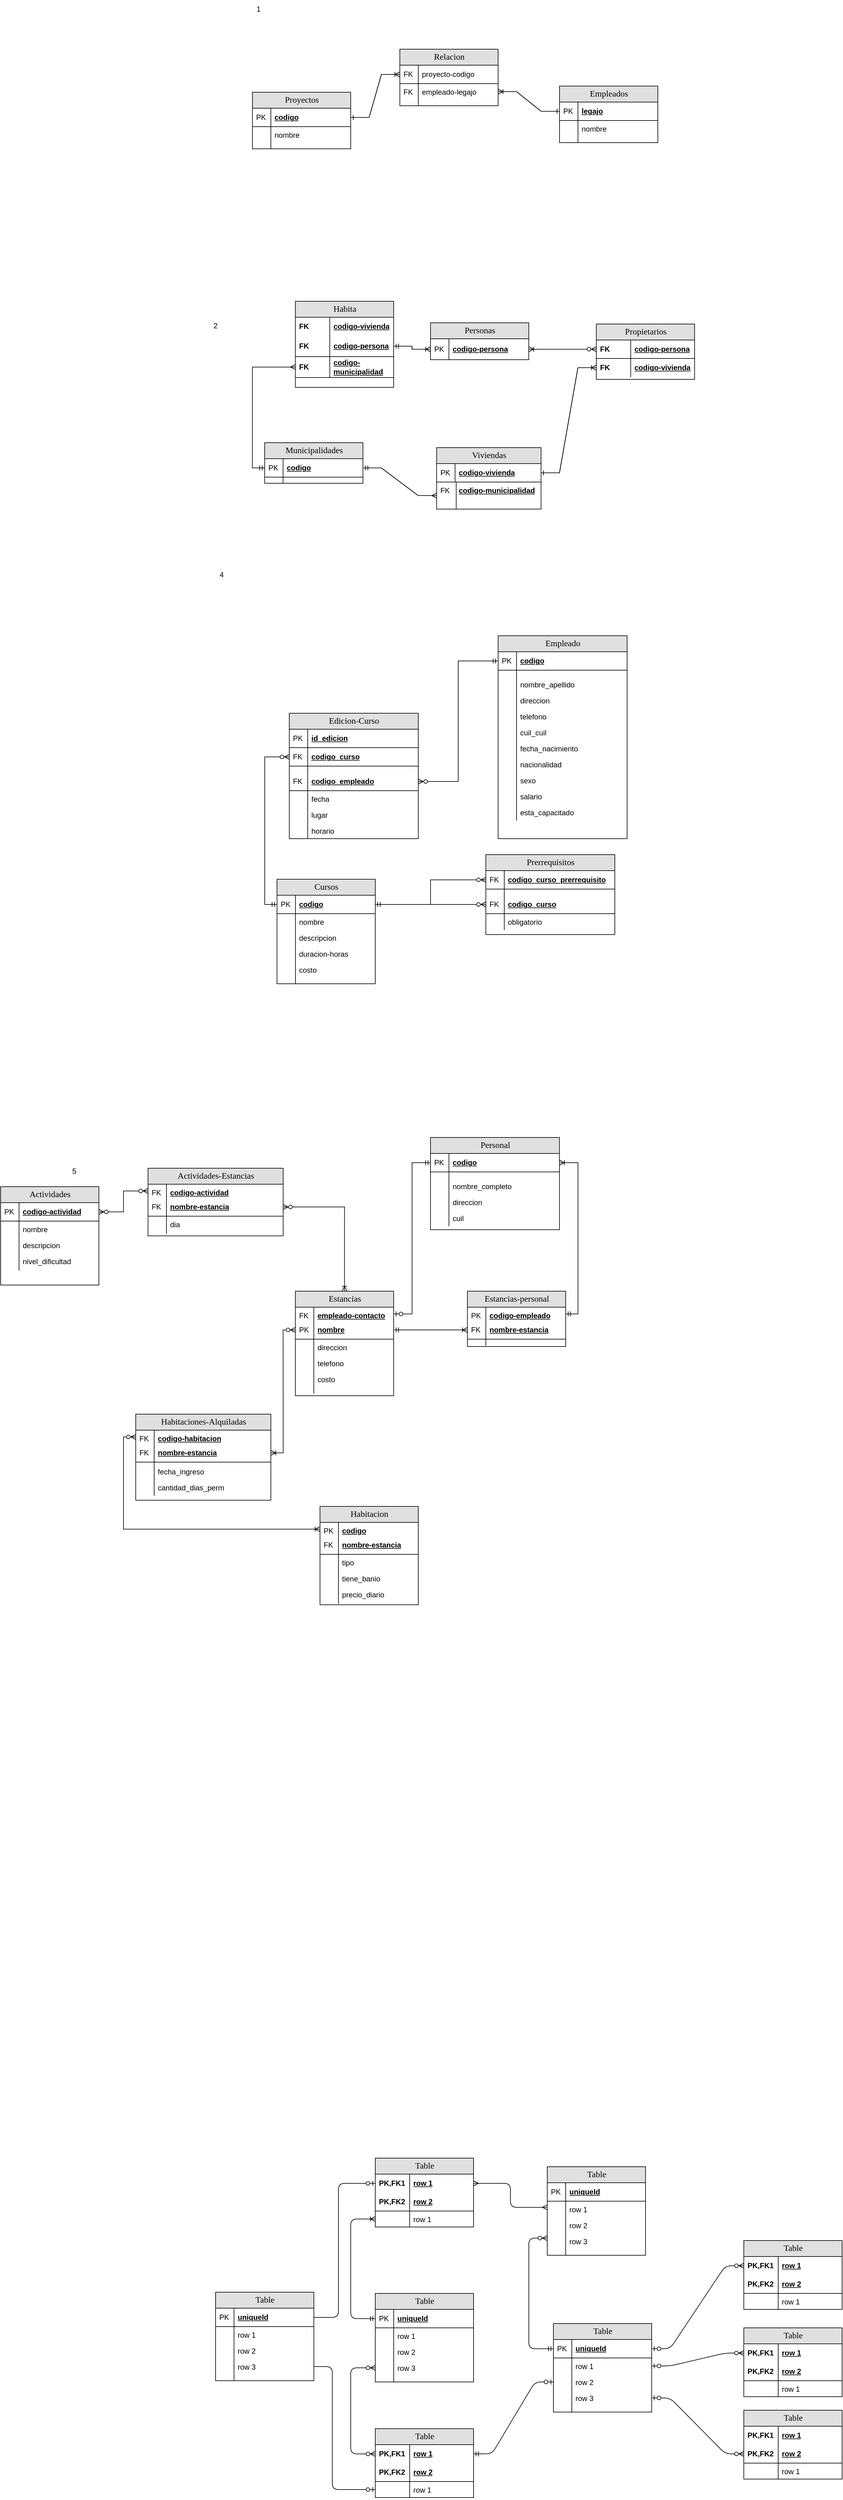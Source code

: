 <mxfile version="24.5.3" type="device">
  <diagram name="Page-1" id="e56a1550-8fbb-45ad-956c-1786394a9013">
    <mxGraphModel dx="2980" dy="2986" grid="1" gridSize="10" guides="1" tooltips="1" connect="1" arrows="1" fold="1" page="1" pageScale="1" pageWidth="1100" pageHeight="850" background="none" math="0" shadow="0">
      <root>
        <mxCell id="0" />
        <mxCell id="1" parent="0" />
        <mxCell id="2e49270ec7c68f3f-1" value="Table" style="swimlane;html=1;fontStyle=0;childLayout=stackLayout;horizontal=1;startSize=26;fillColor=#e0e0e0;horizontalStack=0;resizeParent=1;resizeLast=0;collapsible=1;marginBottom=0;swimlaneFillColor=#ffffff;align=center;rounded=0;shadow=0;comic=0;labelBackgroundColor=none;strokeWidth=1;fontFamily=Verdana;fontSize=14" parent="1" vertex="1">
          <mxGeometry x="300" y="2610" width="160" height="112" as="geometry" />
        </mxCell>
        <mxCell id="2e49270ec7c68f3f-2" value="row 1" style="shape=partialRectangle;top=0;left=0;right=0;bottom=0;html=1;align=left;verticalAlign=middle;fillColor=none;spacingLeft=60;spacingRight=4;whiteSpace=wrap;overflow=hidden;rotatable=0;points=[[0,0.5],[1,0.5]];portConstraint=eastwest;dropTarget=0;fontStyle=5;" parent="2e49270ec7c68f3f-1" vertex="1">
          <mxGeometry y="26" width="160" height="30" as="geometry" />
        </mxCell>
        <mxCell id="2e49270ec7c68f3f-3" value="PK,FK1" style="shape=partialRectangle;fontStyle=1;top=0;left=0;bottom=0;html=1;fillColor=none;align=left;verticalAlign=middle;spacingLeft=4;spacingRight=4;whiteSpace=wrap;overflow=hidden;rotatable=0;points=[];portConstraint=eastwest;part=1;" parent="2e49270ec7c68f3f-2" vertex="1" connectable="0">
          <mxGeometry width="56" height="30" as="geometry" />
        </mxCell>
        <mxCell id="2e49270ec7c68f3f-4" value="row 2" style="shape=partialRectangle;top=0;left=0;right=0;bottom=1;html=1;align=left;verticalAlign=middle;fillColor=none;spacingLeft=60;spacingRight=4;whiteSpace=wrap;overflow=hidden;rotatable=0;points=[[0,0.5],[1,0.5]];portConstraint=eastwest;dropTarget=0;fontStyle=5;" parent="2e49270ec7c68f3f-1" vertex="1">
          <mxGeometry y="56" width="160" height="30" as="geometry" />
        </mxCell>
        <mxCell id="2e49270ec7c68f3f-5" value="PK,FK2" style="shape=partialRectangle;fontStyle=1;top=0;left=0;bottom=0;html=1;fillColor=none;align=left;verticalAlign=middle;spacingLeft=4;spacingRight=4;whiteSpace=wrap;overflow=hidden;rotatable=0;points=[];portConstraint=eastwest;part=1;" parent="2e49270ec7c68f3f-4" vertex="1" connectable="0">
          <mxGeometry width="56" height="30" as="geometry" />
        </mxCell>
        <mxCell id="2e49270ec7c68f3f-6" value="row 1" style="shape=partialRectangle;top=0;left=0;right=0;bottom=0;html=1;align=left;verticalAlign=top;fillColor=none;spacingLeft=60;spacingRight=4;whiteSpace=wrap;overflow=hidden;rotatable=0;points=[[0,0.5],[1,0.5]];portConstraint=eastwest;dropTarget=0;" parent="2e49270ec7c68f3f-1" vertex="1">
          <mxGeometry y="86" width="160" height="26" as="geometry" />
        </mxCell>
        <mxCell id="2e49270ec7c68f3f-7" value="" style="shape=partialRectangle;top=0;left=0;bottom=0;html=1;fillColor=none;align=left;verticalAlign=top;spacingLeft=4;spacingRight=4;whiteSpace=wrap;overflow=hidden;rotatable=0;points=[];portConstraint=eastwest;part=1;" parent="2e49270ec7c68f3f-6" vertex="1" connectable="0">
          <mxGeometry width="56" height="26" as="geometry" />
        </mxCell>
        <mxCell id="2e49270ec7c68f3f-8" value="Table" style="swimlane;html=1;fontStyle=0;childLayout=stackLayout;horizontal=1;startSize=26;fillColor=#e0e0e0;horizontalStack=0;resizeParent=1;resizeLast=0;collapsible=1;marginBottom=0;swimlaneFillColor=#ffffff;align=center;rounded=0;shadow=0;comic=0;labelBackgroundColor=none;strokeWidth=1;fontFamily=Verdana;fontSize=14;swimlaneLine=1;" parent="1" vertex="1">
          <mxGeometry x="580" y="2624" width="160" height="144" as="geometry" />
        </mxCell>
        <mxCell id="2e49270ec7c68f3f-9" value="uniqueId" style="shape=partialRectangle;top=0;left=0;right=0;bottom=1;html=1;align=left;verticalAlign=middle;fillColor=none;spacingLeft=34;spacingRight=4;whiteSpace=wrap;overflow=hidden;rotatable=0;points=[[0,0.5],[1,0.5]];portConstraint=eastwest;dropTarget=0;fontStyle=5;" parent="2e49270ec7c68f3f-8" vertex="1">
          <mxGeometry y="26" width="160" height="30" as="geometry" />
        </mxCell>
        <mxCell id="2e49270ec7c68f3f-10" value="PK" style="shape=partialRectangle;top=0;left=0;bottom=0;html=1;fillColor=none;align=left;verticalAlign=middle;spacingLeft=4;spacingRight=4;whiteSpace=wrap;overflow=hidden;rotatable=0;points=[];portConstraint=eastwest;part=1;" parent="2e49270ec7c68f3f-9" vertex="1" connectable="0">
          <mxGeometry width="30" height="30" as="geometry" />
        </mxCell>
        <mxCell id="2e49270ec7c68f3f-11" value="row 1" style="shape=partialRectangle;top=0;left=0;right=0;bottom=0;html=1;align=left;verticalAlign=top;fillColor=none;spacingLeft=34;spacingRight=4;whiteSpace=wrap;overflow=hidden;rotatable=0;points=[[0,0.5],[1,0.5]];portConstraint=eastwest;dropTarget=0;" parent="2e49270ec7c68f3f-8" vertex="1">
          <mxGeometry y="56" width="160" height="26" as="geometry" />
        </mxCell>
        <mxCell id="2e49270ec7c68f3f-12" value="" style="shape=partialRectangle;top=0;left=0;bottom=0;html=1;fillColor=none;align=left;verticalAlign=top;spacingLeft=4;spacingRight=4;whiteSpace=wrap;overflow=hidden;rotatable=0;points=[];portConstraint=eastwest;part=1;" parent="2e49270ec7c68f3f-11" vertex="1" connectable="0">
          <mxGeometry width="30" height="26" as="geometry" />
        </mxCell>
        <mxCell id="2e49270ec7c68f3f-13" value="row 2" style="shape=partialRectangle;top=0;left=0;right=0;bottom=0;html=1;align=left;verticalAlign=top;fillColor=none;spacingLeft=34;spacingRight=4;whiteSpace=wrap;overflow=hidden;rotatable=0;points=[[0,0.5],[1,0.5]];portConstraint=eastwest;dropTarget=0;" parent="2e49270ec7c68f3f-8" vertex="1">
          <mxGeometry y="82" width="160" height="26" as="geometry" />
        </mxCell>
        <mxCell id="2e49270ec7c68f3f-14" value="" style="shape=partialRectangle;top=0;left=0;bottom=0;html=1;fillColor=none;align=left;verticalAlign=top;spacingLeft=4;spacingRight=4;whiteSpace=wrap;overflow=hidden;rotatable=0;points=[];portConstraint=eastwest;part=1;" parent="2e49270ec7c68f3f-13" vertex="1" connectable="0">
          <mxGeometry width="30" height="26" as="geometry" />
        </mxCell>
        <mxCell id="2e49270ec7c68f3f-15" value="row 3" style="shape=partialRectangle;top=0;left=0;right=0;bottom=0;html=1;align=left;verticalAlign=top;fillColor=none;spacingLeft=34;spacingRight=4;whiteSpace=wrap;overflow=hidden;rotatable=0;points=[[0,0.5],[1,0.5]];portConstraint=eastwest;dropTarget=0;" parent="2e49270ec7c68f3f-8" vertex="1">
          <mxGeometry y="108" width="160" height="26" as="geometry" />
        </mxCell>
        <mxCell id="2e49270ec7c68f3f-16" value="" style="shape=partialRectangle;top=0;left=0;bottom=0;html=1;fillColor=none;align=left;verticalAlign=top;spacingLeft=4;spacingRight=4;whiteSpace=wrap;overflow=hidden;rotatable=0;points=[];portConstraint=eastwest;part=1;" parent="2e49270ec7c68f3f-15" vertex="1" connectable="0">
          <mxGeometry width="30" height="26" as="geometry" />
        </mxCell>
        <mxCell id="2e49270ec7c68f3f-17" value="" style="shape=partialRectangle;top=0;left=0;right=0;bottom=0;html=1;align=left;verticalAlign=top;fillColor=none;spacingLeft=34;spacingRight=4;whiteSpace=wrap;overflow=hidden;rotatable=0;points=[[0,0.5],[1,0.5]];portConstraint=eastwest;dropTarget=0;" parent="2e49270ec7c68f3f-8" vertex="1">
          <mxGeometry y="134" width="160" height="10" as="geometry" />
        </mxCell>
        <mxCell id="2e49270ec7c68f3f-18" value="" style="shape=partialRectangle;top=0;left=0;bottom=0;html=1;fillColor=none;align=left;verticalAlign=top;spacingLeft=4;spacingRight=4;whiteSpace=wrap;overflow=hidden;rotatable=0;points=[];portConstraint=eastwest;part=1;" parent="2e49270ec7c68f3f-17" vertex="1" connectable="0">
          <mxGeometry width="30" height="10" as="geometry" />
        </mxCell>
        <mxCell id="2e49270ec7c68f3f-19" value="Table" style="swimlane;html=1;fontStyle=0;childLayout=stackLayout;horizontal=1;startSize=26;fillColor=#e0e0e0;horizontalStack=0;resizeParent=1;resizeLast=0;collapsible=1;marginBottom=0;swimlaneFillColor=#ffffff;align=center;rounded=0;shadow=0;comic=0;labelBackgroundColor=none;strokeWidth=1;fontFamily=Verdana;fontSize=14" parent="1" vertex="1">
          <mxGeometry x="300" y="2830" width="160" height="144" as="geometry" />
        </mxCell>
        <mxCell id="2e49270ec7c68f3f-20" value="uniqueId" style="shape=partialRectangle;top=0;left=0;right=0;bottom=1;html=1;align=left;verticalAlign=middle;fillColor=none;spacingLeft=34;spacingRight=4;whiteSpace=wrap;overflow=hidden;rotatable=0;points=[[0,0.5],[1,0.5]];portConstraint=eastwest;dropTarget=0;fontStyle=5;" parent="2e49270ec7c68f3f-19" vertex="1">
          <mxGeometry y="26" width="160" height="30" as="geometry" />
        </mxCell>
        <mxCell id="2e49270ec7c68f3f-21" value="PK" style="shape=partialRectangle;top=0;left=0;bottom=0;html=1;fillColor=none;align=left;verticalAlign=middle;spacingLeft=4;spacingRight=4;whiteSpace=wrap;overflow=hidden;rotatable=0;points=[];portConstraint=eastwest;part=1;" parent="2e49270ec7c68f3f-20" vertex="1" connectable="0">
          <mxGeometry width="30" height="30" as="geometry" />
        </mxCell>
        <mxCell id="2e49270ec7c68f3f-22" value="row 1" style="shape=partialRectangle;top=0;left=0;right=0;bottom=0;html=1;align=left;verticalAlign=top;fillColor=none;spacingLeft=34;spacingRight=4;whiteSpace=wrap;overflow=hidden;rotatable=0;points=[[0,0.5],[1,0.5]];portConstraint=eastwest;dropTarget=0;" parent="2e49270ec7c68f3f-19" vertex="1">
          <mxGeometry y="56" width="160" height="26" as="geometry" />
        </mxCell>
        <mxCell id="2e49270ec7c68f3f-23" value="" style="shape=partialRectangle;top=0;left=0;bottom=0;html=1;fillColor=none;align=left;verticalAlign=top;spacingLeft=4;spacingRight=4;whiteSpace=wrap;overflow=hidden;rotatable=0;points=[];portConstraint=eastwest;part=1;" parent="2e49270ec7c68f3f-22" vertex="1" connectable="0">
          <mxGeometry width="30" height="26" as="geometry" />
        </mxCell>
        <mxCell id="2e49270ec7c68f3f-24" value="row 2" style="shape=partialRectangle;top=0;left=0;right=0;bottom=0;html=1;align=left;verticalAlign=top;fillColor=none;spacingLeft=34;spacingRight=4;whiteSpace=wrap;overflow=hidden;rotatable=0;points=[[0,0.5],[1,0.5]];portConstraint=eastwest;dropTarget=0;" parent="2e49270ec7c68f3f-19" vertex="1">
          <mxGeometry y="82" width="160" height="26" as="geometry" />
        </mxCell>
        <mxCell id="2e49270ec7c68f3f-25" value="" style="shape=partialRectangle;top=0;left=0;bottom=0;html=1;fillColor=none;align=left;verticalAlign=top;spacingLeft=4;spacingRight=4;whiteSpace=wrap;overflow=hidden;rotatable=0;points=[];portConstraint=eastwest;part=1;" parent="2e49270ec7c68f3f-24" vertex="1" connectable="0">
          <mxGeometry width="30" height="26" as="geometry" />
        </mxCell>
        <mxCell id="2e49270ec7c68f3f-26" value="row 3" style="shape=partialRectangle;top=0;left=0;right=0;bottom=0;html=1;align=left;verticalAlign=top;fillColor=none;spacingLeft=34;spacingRight=4;whiteSpace=wrap;overflow=hidden;rotatable=0;points=[[0,0.5],[1,0.5]];portConstraint=eastwest;dropTarget=0;" parent="2e49270ec7c68f3f-19" vertex="1">
          <mxGeometry y="108" width="160" height="26" as="geometry" />
        </mxCell>
        <mxCell id="2e49270ec7c68f3f-27" value="" style="shape=partialRectangle;top=0;left=0;bottom=0;html=1;fillColor=none;align=left;verticalAlign=top;spacingLeft=4;spacingRight=4;whiteSpace=wrap;overflow=hidden;rotatable=0;points=[];portConstraint=eastwest;part=1;" parent="2e49270ec7c68f3f-26" vertex="1" connectable="0">
          <mxGeometry width="30" height="26" as="geometry" />
        </mxCell>
        <mxCell id="2e49270ec7c68f3f-28" value="" style="shape=partialRectangle;top=0;left=0;right=0;bottom=0;html=1;align=left;verticalAlign=top;fillColor=none;spacingLeft=34;spacingRight=4;whiteSpace=wrap;overflow=hidden;rotatable=0;points=[[0,0.5],[1,0.5]];portConstraint=eastwest;dropTarget=0;" parent="2e49270ec7c68f3f-19" vertex="1">
          <mxGeometry y="134" width="160" height="10" as="geometry" />
        </mxCell>
        <mxCell id="2e49270ec7c68f3f-29" value="" style="shape=partialRectangle;top=0;left=0;bottom=0;html=1;fillColor=none;align=left;verticalAlign=top;spacingLeft=4;spacingRight=4;whiteSpace=wrap;overflow=hidden;rotatable=0;points=[];portConstraint=eastwest;part=1;" parent="2e49270ec7c68f3f-28" vertex="1" connectable="0">
          <mxGeometry width="30" height="10" as="geometry" />
        </mxCell>
        <mxCell id="2e49270ec7c68f3f-30" value="Table" style="swimlane;html=1;fontStyle=0;childLayout=stackLayout;horizontal=1;startSize=26;fillColor=#e0e0e0;horizontalStack=0;resizeParent=1;resizeLast=0;collapsible=1;marginBottom=0;swimlaneFillColor=#ffffff;align=center;rounded=0;shadow=0;comic=0;labelBackgroundColor=none;strokeWidth=1;fontFamily=Verdana;fontSize=14" parent="1" vertex="1">
          <mxGeometry x="590" y="2879" width="160" height="144" as="geometry" />
        </mxCell>
        <mxCell id="2e49270ec7c68f3f-31" value="uniqueId" style="shape=partialRectangle;top=0;left=0;right=0;bottom=1;html=1;align=left;verticalAlign=middle;fillColor=none;spacingLeft=34;spacingRight=4;whiteSpace=wrap;overflow=hidden;rotatable=0;points=[[0,0.5],[1,0.5]];portConstraint=eastwest;dropTarget=0;fontStyle=5;" parent="2e49270ec7c68f3f-30" vertex="1">
          <mxGeometry y="26" width="160" height="30" as="geometry" />
        </mxCell>
        <mxCell id="2e49270ec7c68f3f-32" value="PK" style="shape=partialRectangle;top=0;left=0;bottom=0;html=1;fillColor=none;align=left;verticalAlign=middle;spacingLeft=4;spacingRight=4;whiteSpace=wrap;overflow=hidden;rotatable=0;points=[];portConstraint=eastwest;part=1;" parent="2e49270ec7c68f3f-31" vertex="1" connectable="0">
          <mxGeometry width="30" height="30" as="geometry" />
        </mxCell>
        <mxCell id="2e49270ec7c68f3f-33" value="row 1" style="shape=partialRectangle;top=0;left=0;right=0;bottom=0;html=1;align=left;verticalAlign=top;fillColor=none;spacingLeft=34;spacingRight=4;whiteSpace=wrap;overflow=hidden;rotatable=0;points=[[0,0.5],[1,0.5]];portConstraint=eastwest;dropTarget=0;" parent="2e49270ec7c68f3f-30" vertex="1">
          <mxGeometry y="56" width="160" height="26" as="geometry" />
        </mxCell>
        <mxCell id="2e49270ec7c68f3f-34" value="" style="shape=partialRectangle;top=0;left=0;bottom=0;html=1;fillColor=none;align=left;verticalAlign=top;spacingLeft=4;spacingRight=4;whiteSpace=wrap;overflow=hidden;rotatable=0;points=[];portConstraint=eastwest;part=1;" parent="2e49270ec7c68f3f-33" vertex="1" connectable="0">
          <mxGeometry width="30" height="26" as="geometry" />
        </mxCell>
        <mxCell id="2e49270ec7c68f3f-35" value="row 2" style="shape=partialRectangle;top=0;left=0;right=0;bottom=0;html=1;align=left;verticalAlign=top;fillColor=none;spacingLeft=34;spacingRight=4;whiteSpace=wrap;overflow=hidden;rotatable=0;points=[[0,0.5],[1,0.5]];portConstraint=eastwest;dropTarget=0;" parent="2e49270ec7c68f3f-30" vertex="1">
          <mxGeometry y="82" width="160" height="26" as="geometry" />
        </mxCell>
        <mxCell id="2e49270ec7c68f3f-36" value="" style="shape=partialRectangle;top=0;left=0;bottom=0;html=1;fillColor=none;align=left;verticalAlign=top;spacingLeft=4;spacingRight=4;whiteSpace=wrap;overflow=hidden;rotatable=0;points=[];portConstraint=eastwest;part=1;" parent="2e49270ec7c68f3f-35" vertex="1" connectable="0">
          <mxGeometry width="30" height="26" as="geometry" />
        </mxCell>
        <mxCell id="2e49270ec7c68f3f-37" value="row 3" style="shape=partialRectangle;top=0;left=0;right=0;bottom=0;html=1;align=left;verticalAlign=top;fillColor=none;spacingLeft=34;spacingRight=4;whiteSpace=wrap;overflow=hidden;rotatable=0;points=[[0,0.5],[1,0.5]];portConstraint=eastwest;dropTarget=0;" parent="2e49270ec7c68f3f-30" vertex="1">
          <mxGeometry y="108" width="160" height="26" as="geometry" />
        </mxCell>
        <mxCell id="2e49270ec7c68f3f-38" value="" style="shape=partialRectangle;top=0;left=0;bottom=0;html=1;fillColor=none;align=left;verticalAlign=top;spacingLeft=4;spacingRight=4;whiteSpace=wrap;overflow=hidden;rotatable=0;points=[];portConstraint=eastwest;part=1;" parent="2e49270ec7c68f3f-37" vertex="1" connectable="0">
          <mxGeometry width="30" height="26" as="geometry" />
        </mxCell>
        <mxCell id="2e49270ec7c68f3f-39" value="" style="shape=partialRectangle;top=0;left=0;right=0;bottom=0;html=1;align=left;verticalAlign=top;fillColor=none;spacingLeft=34;spacingRight=4;whiteSpace=wrap;overflow=hidden;rotatable=0;points=[[0,0.5],[1,0.5]];portConstraint=eastwest;dropTarget=0;" parent="2e49270ec7c68f3f-30" vertex="1">
          <mxGeometry y="134" width="160" height="10" as="geometry" />
        </mxCell>
        <mxCell id="2e49270ec7c68f3f-40" value="" style="shape=partialRectangle;top=0;left=0;bottom=0;html=1;fillColor=none;align=left;verticalAlign=top;spacingLeft=4;spacingRight=4;whiteSpace=wrap;overflow=hidden;rotatable=0;points=[];portConstraint=eastwest;part=1;" parent="2e49270ec7c68f3f-39" vertex="1" connectable="0">
          <mxGeometry width="30" height="10" as="geometry" />
        </mxCell>
        <mxCell id="2e49270ec7c68f3f-41" value="Table" style="swimlane;html=1;fontStyle=0;childLayout=stackLayout;horizontal=1;startSize=26;fillColor=#e0e0e0;horizontalStack=0;resizeParent=1;resizeLast=0;collapsible=1;marginBottom=0;swimlaneFillColor=#ffffff;align=center;rounded=0;shadow=0;comic=0;labelBackgroundColor=none;strokeWidth=1;fontFamily=Verdana;fontSize=14" parent="1" vertex="1">
          <mxGeometry x="900" y="2744" width="160" height="112" as="geometry" />
        </mxCell>
        <mxCell id="2e49270ec7c68f3f-42" value="row 1" style="shape=partialRectangle;top=0;left=0;right=0;bottom=0;html=1;align=left;verticalAlign=middle;fillColor=none;spacingLeft=60;spacingRight=4;whiteSpace=wrap;overflow=hidden;rotatable=0;points=[[0,0.5],[1,0.5]];portConstraint=eastwest;dropTarget=0;fontStyle=5;" parent="2e49270ec7c68f3f-41" vertex="1">
          <mxGeometry y="26" width="160" height="30" as="geometry" />
        </mxCell>
        <mxCell id="2e49270ec7c68f3f-43" value="PK,FK1" style="shape=partialRectangle;fontStyle=1;top=0;left=0;bottom=0;html=1;fillColor=none;align=left;verticalAlign=middle;spacingLeft=4;spacingRight=4;whiteSpace=wrap;overflow=hidden;rotatable=0;points=[];portConstraint=eastwest;part=1;" parent="2e49270ec7c68f3f-42" vertex="1" connectable="0">
          <mxGeometry width="56" height="30" as="geometry" />
        </mxCell>
        <mxCell id="2e49270ec7c68f3f-44" value="row 2" style="shape=partialRectangle;top=0;left=0;right=0;bottom=1;html=1;align=left;verticalAlign=middle;fillColor=none;spacingLeft=60;spacingRight=4;whiteSpace=wrap;overflow=hidden;rotatable=0;points=[[0,0.5],[1,0.5]];portConstraint=eastwest;dropTarget=0;fontStyle=5;" parent="2e49270ec7c68f3f-41" vertex="1">
          <mxGeometry y="56" width="160" height="30" as="geometry" />
        </mxCell>
        <mxCell id="2e49270ec7c68f3f-45" value="PK,FK2" style="shape=partialRectangle;fontStyle=1;top=0;left=0;bottom=0;html=1;fillColor=none;align=left;verticalAlign=middle;spacingLeft=4;spacingRight=4;whiteSpace=wrap;overflow=hidden;rotatable=0;points=[];portConstraint=eastwest;part=1;" parent="2e49270ec7c68f3f-44" vertex="1" connectable="0">
          <mxGeometry width="56" height="30" as="geometry" />
        </mxCell>
        <mxCell id="2e49270ec7c68f3f-46" value="row 1" style="shape=partialRectangle;top=0;left=0;right=0;bottom=0;html=1;align=left;verticalAlign=top;fillColor=none;spacingLeft=60;spacingRight=4;whiteSpace=wrap;overflow=hidden;rotatable=0;points=[[0,0.5],[1,0.5]];portConstraint=eastwest;dropTarget=0;" parent="2e49270ec7c68f3f-41" vertex="1">
          <mxGeometry y="86" width="160" height="26" as="geometry" />
        </mxCell>
        <mxCell id="2e49270ec7c68f3f-47" value="" style="shape=partialRectangle;top=0;left=0;bottom=0;html=1;fillColor=none;align=left;verticalAlign=top;spacingLeft=4;spacingRight=4;whiteSpace=wrap;overflow=hidden;rotatable=0;points=[];portConstraint=eastwest;part=1;" parent="2e49270ec7c68f3f-46" vertex="1" connectable="0">
          <mxGeometry width="56" height="26" as="geometry" />
        </mxCell>
        <mxCell id="2e49270ec7c68f3f-48" value="Table" style="swimlane;html=1;fontStyle=0;childLayout=stackLayout;horizontal=1;startSize=26;fillColor=#e0e0e0;horizontalStack=0;resizeParent=1;resizeLast=0;collapsible=1;marginBottom=0;swimlaneFillColor=#ffffff;align=center;rounded=0;shadow=0;comic=0;labelBackgroundColor=none;strokeWidth=1;fontFamily=Verdana;fontSize=14" parent="1" vertex="1">
          <mxGeometry x="300" y="3050" width="160" height="112" as="geometry" />
        </mxCell>
        <mxCell id="2e49270ec7c68f3f-49" value="row 1" style="shape=partialRectangle;top=0;left=0;right=0;bottom=0;html=1;align=left;verticalAlign=middle;fillColor=none;spacingLeft=60;spacingRight=4;whiteSpace=wrap;overflow=hidden;rotatable=0;points=[[0,0.5],[1,0.5]];portConstraint=eastwest;dropTarget=0;fontStyle=5;" parent="2e49270ec7c68f3f-48" vertex="1">
          <mxGeometry y="26" width="160" height="30" as="geometry" />
        </mxCell>
        <mxCell id="2e49270ec7c68f3f-50" value="PK,FK1" style="shape=partialRectangle;fontStyle=1;top=0;left=0;bottom=0;html=1;fillColor=none;align=left;verticalAlign=middle;spacingLeft=4;spacingRight=4;whiteSpace=wrap;overflow=hidden;rotatable=0;points=[];portConstraint=eastwest;part=1;" parent="2e49270ec7c68f3f-49" vertex="1" connectable="0">
          <mxGeometry width="56" height="30" as="geometry" />
        </mxCell>
        <mxCell id="2e49270ec7c68f3f-51" value="row 2" style="shape=partialRectangle;top=0;left=0;right=0;bottom=1;html=1;align=left;verticalAlign=middle;fillColor=none;spacingLeft=60;spacingRight=4;whiteSpace=wrap;overflow=hidden;rotatable=0;points=[[0,0.5],[1,0.5]];portConstraint=eastwest;dropTarget=0;fontStyle=5;" parent="2e49270ec7c68f3f-48" vertex="1">
          <mxGeometry y="56" width="160" height="30" as="geometry" />
        </mxCell>
        <mxCell id="2e49270ec7c68f3f-52" value="PK,FK2" style="shape=partialRectangle;fontStyle=1;top=0;left=0;bottom=0;html=1;fillColor=none;align=left;verticalAlign=middle;spacingLeft=4;spacingRight=4;whiteSpace=wrap;overflow=hidden;rotatable=0;points=[];portConstraint=eastwest;part=1;" parent="2e49270ec7c68f3f-51" vertex="1" connectable="0">
          <mxGeometry width="56" height="30" as="geometry" />
        </mxCell>
        <mxCell id="2e49270ec7c68f3f-53" value="row 1" style="shape=partialRectangle;top=0;left=0;right=0;bottom=0;html=1;align=left;verticalAlign=top;fillColor=none;spacingLeft=60;spacingRight=4;whiteSpace=wrap;overflow=hidden;rotatable=0;points=[[0,0.5],[1,0.5]];portConstraint=eastwest;dropTarget=0;" parent="2e49270ec7c68f3f-48" vertex="1">
          <mxGeometry y="86" width="160" height="26" as="geometry" />
        </mxCell>
        <mxCell id="2e49270ec7c68f3f-54" value="" style="shape=partialRectangle;top=0;left=0;bottom=0;html=1;fillColor=none;align=left;verticalAlign=top;spacingLeft=4;spacingRight=4;whiteSpace=wrap;overflow=hidden;rotatable=0;points=[];portConstraint=eastwest;part=1;" parent="2e49270ec7c68f3f-53" vertex="1" connectable="0">
          <mxGeometry width="56" height="26" as="geometry" />
        </mxCell>
        <mxCell id="2e49270ec7c68f3f-55" value="" style="edgeStyle=orthogonalEdgeStyle;html=1;endArrow=ERoneToMany;startArrow=ERmandOne;labelBackgroundColor=none;fontFamily=Verdana;fontSize=14;entryX=0;entryY=0.5;exitX=0;exitY=0.5;" parent="1" source="2e49270ec7c68f3f-20" target="2e49270ec7c68f3f-6" edge="1">
          <mxGeometry width="100" height="100" relative="1" as="geometry">
            <mxPoint x="110" y="2900" as="sourcePoint" />
            <mxPoint x="210" y="2800" as="targetPoint" />
            <Array as="points">
              <mxPoint x="260" y="2871" />
              <mxPoint x="260" y="2709" />
            </Array>
          </mxGeometry>
        </mxCell>
        <mxCell id="2e49270ec7c68f3f-56" value="" style="edgeStyle=orthogonalEdgeStyle;html=1;endArrow=ERzeroToMany;endFill=1;startArrow=ERzeroToMany;labelBackgroundColor=none;fontFamily=Verdana;fontSize=14;entryX=0;entryY=0.5;exitX=0;exitY=0.5;" parent="1" source="2e49270ec7c68f3f-49" target="2e49270ec7c68f3f-26" edge="1">
          <mxGeometry width="100" height="100" relative="1" as="geometry">
            <mxPoint x="130" y="3120" as="sourcePoint" />
            <mxPoint x="230" y="3020" as="targetPoint" />
            <Array as="points">
              <mxPoint x="260" y="3091" />
              <mxPoint x="260" y="2951" />
            </Array>
          </mxGeometry>
        </mxCell>
        <mxCell id="2e49270ec7c68f3f-57" value="" style="edgeStyle=orthogonalEdgeStyle;html=1;endArrow=ERmany;startArrow=ERmany;labelBackgroundColor=none;fontFamily=Verdana;fontSize=14;entryX=1;entryY=0.5;exitX=0;exitY=0.383;exitPerimeter=0;" parent="1" source="2e49270ec7c68f3f-11" target="2e49270ec7c68f3f-2" edge="1">
          <mxGeometry width="100" height="100" relative="1" as="geometry">
            <mxPoint x="570" y="2690" as="sourcePoint" />
            <mxPoint x="590" y="2780" as="targetPoint" />
            <Array as="points">
              <mxPoint x="520" y="2690" />
              <mxPoint x="520" y="2651" />
            </Array>
          </mxGeometry>
        </mxCell>
        <mxCell id="2e49270ec7c68f3f-58" value="" style="edgeStyle=orthogonalEdgeStyle;html=1;endArrow=ERzeroToMany;startArrow=ERmandOne;labelBackgroundColor=none;fontFamily=Verdana;fontSize=14;entryX=0;entryY=0.308;entryPerimeter=0;exitX=0;exitY=0.5;" parent="1" source="2e49270ec7c68f3f-31" target="2e49270ec7c68f3f-15" edge="1">
          <mxGeometry width="100" height="100" relative="1" as="geometry">
            <mxPoint x="480" y="2890" as="sourcePoint" />
            <mxPoint x="580" y="2790" as="targetPoint" />
            <Array as="points">
              <mxPoint x="550" y="2920" />
              <mxPoint x="550" y="2740" />
            </Array>
          </mxGeometry>
        </mxCell>
        <mxCell id="2e49270ec7c68f3f-60" value="" style="edgeStyle=entityRelationEdgeStyle;html=1;endArrow=ERzeroToOne;startArrow=ERmandOne;labelBackgroundColor=none;fontFamily=Verdana;fontSize=14;exitX=1;exitY=0.5;entryX=0;entryY=0.5;" parent="1" source="2e49270ec7c68f3f-49" target="2e49270ec7c68f3f-35" edge="1">
          <mxGeometry width="100" height="100" relative="1" as="geometry">
            <mxPoint x="610" y="3190" as="sourcePoint" />
            <mxPoint x="710" y="3090" as="targetPoint" />
          </mxGeometry>
        </mxCell>
        <mxCell id="2e49270ec7c68f3f-63" value="" style="edgeStyle=entityRelationEdgeStyle;html=1;endArrow=ERzeroToMany;startArrow=ERzeroToOne;labelBackgroundColor=none;fontFamily=Verdana;fontSize=14;entryX=0;entryY=0.5;exitX=1;exitY=0.5;" parent="1" source="2e49270ec7c68f3f-31" target="2e49270ec7c68f3f-42" edge="1">
          <mxGeometry width="100" height="100" relative="1" as="geometry">
            <mxPoint x="860" y="3070" as="sourcePoint" />
            <mxPoint x="960" y="2970" as="targetPoint" />
          </mxGeometry>
        </mxCell>
        <mxCell id="2e49270ec7c68f3f-64" value="Table" style="swimlane;html=1;fontStyle=0;childLayout=stackLayout;horizontal=1;startSize=26;fillColor=#e0e0e0;horizontalStack=0;resizeParent=1;resizeLast=0;collapsible=1;marginBottom=0;swimlaneFillColor=#ffffff;align=center;rounded=0;shadow=0;comic=0;labelBackgroundColor=none;strokeWidth=1;fontFamily=Verdana;fontSize=14" parent="1" vertex="1">
          <mxGeometry x="900" y="2886" width="160" height="112" as="geometry" />
        </mxCell>
        <mxCell id="2e49270ec7c68f3f-65" value="row 1" style="shape=partialRectangle;top=0;left=0;right=0;bottom=0;html=1;align=left;verticalAlign=middle;fillColor=none;spacingLeft=60;spacingRight=4;whiteSpace=wrap;overflow=hidden;rotatable=0;points=[[0,0.5],[1,0.5]];portConstraint=eastwest;dropTarget=0;fontStyle=5;" parent="2e49270ec7c68f3f-64" vertex="1">
          <mxGeometry y="26" width="160" height="30" as="geometry" />
        </mxCell>
        <mxCell id="2e49270ec7c68f3f-66" value="PK,FK1" style="shape=partialRectangle;fontStyle=1;top=0;left=0;bottom=0;html=1;fillColor=none;align=left;verticalAlign=middle;spacingLeft=4;spacingRight=4;whiteSpace=wrap;overflow=hidden;rotatable=0;points=[];portConstraint=eastwest;part=1;" parent="2e49270ec7c68f3f-65" vertex="1" connectable="0">
          <mxGeometry width="56" height="30" as="geometry" />
        </mxCell>
        <mxCell id="2e49270ec7c68f3f-67" value="row 2" style="shape=partialRectangle;top=0;left=0;right=0;bottom=1;html=1;align=left;verticalAlign=middle;fillColor=none;spacingLeft=60;spacingRight=4;whiteSpace=wrap;overflow=hidden;rotatable=0;points=[[0,0.5],[1,0.5]];portConstraint=eastwest;dropTarget=0;fontStyle=5;" parent="2e49270ec7c68f3f-64" vertex="1">
          <mxGeometry y="56" width="160" height="30" as="geometry" />
        </mxCell>
        <mxCell id="2e49270ec7c68f3f-68" value="PK,FK2" style="shape=partialRectangle;fontStyle=1;top=0;left=0;bottom=0;html=1;fillColor=none;align=left;verticalAlign=middle;spacingLeft=4;spacingRight=4;whiteSpace=wrap;overflow=hidden;rotatable=0;points=[];portConstraint=eastwest;part=1;" parent="2e49270ec7c68f3f-67" vertex="1" connectable="0">
          <mxGeometry width="56" height="30" as="geometry" />
        </mxCell>
        <mxCell id="2e49270ec7c68f3f-69" value="row 1" style="shape=partialRectangle;top=0;left=0;right=0;bottom=0;html=1;align=left;verticalAlign=top;fillColor=none;spacingLeft=60;spacingRight=4;whiteSpace=wrap;overflow=hidden;rotatable=0;points=[[0,0.5],[1,0.5]];portConstraint=eastwest;dropTarget=0;" parent="2e49270ec7c68f3f-64" vertex="1">
          <mxGeometry y="86" width="160" height="26" as="geometry" />
        </mxCell>
        <mxCell id="2e49270ec7c68f3f-70" value="" style="shape=partialRectangle;top=0;left=0;bottom=0;html=1;fillColor=none;align=left;verticalAlign=top;spacingLeft=4;spacingRight=4;whiteSpace=wrap;overflow=hidden;rotatable=0;points=[];portConstraint=eastwest;part=1;" parent="2e49270ec7c68f3f-69" vertex="1" connectable="0">
          <mxGeometry width="56" height="26" as="geometry" />
        </mxCell>
        <mxCell id="2e49270ec7c68f3f-71" value="Table" style="swimlane;html=1;fontStyle=0;childLayout=stackLayout;horizontal=1;startSize=26;fillColor=#e0e0e0;horizontalStack=0;resizeParent=1;resizeLast=0;collapsible=1;marginBottom=0;swimlaneFillColor=#ffffff;align=center;rounded=0;shadow=0;comic=0;labelBackgroundColor=none;strokeWidth=1;fontFamily=Verdana;fontSize=14" parent="1" vertex="1">
          <mxGeometry x="900" y="3020" width="160" height="112" as="geometry" />
        </mxCell>
        <mxCell id="2e49270ec7c68f3f-72" value="row 1" style="shape=partialRectangle;top=0;left=0;right=0;bottom=0;html=1;align=left;verticalAlign=middle;fillColor=none;spacingLeft=60;spacingRight=4;whiteSpace=wrap;overflow=hidden;rotatable=0;points=[[0,0.5],[1,0.5]];portConstraint=eastwest;dropTarget=0;fontStyle=5;" parent="2e49270ec7c68f3f-71" vertex="1">
          <mxGeometry y="26" width="160" height="30" as="geometry" />
        </mxCell>
        <mxCell id="2e49270ec7c68f3f-73" value="PK,FK1" style="shape=partialRectangle;fontStyle=1;top=0;left=0;bottom=0;html=1;fillColor=none;align=left;verticalAlign=middle;spacingLeft=4;spacingRight=4;whiteSpace=wrap;overflow=hidden;rotatable=0;points=[];portConstraint=eastwest;part=1;" parent="2e49270ec7c68f3f-72" vertex="1" connectable="0">
          <mxGeometry width="56" height="30" as="geometry" />
        </mxCell>
        <mxCell id="2e49270ec7c68f3f-74" value="row 2" style="shape=partialRectangle;top=0;left=0;right=0;bottom=1;html=1;align=left;verticalAlign=middle;fillColor=none;spacingLeft=60;spacingRight=4;whiteSpace=wrap;overflow=hidden;rotatable=0;points=[[0,0.5],[1,0.5]];portConstraint=eastwest;dropTarget=0;fontStyle=5;" parent="2e49270ec7c68f3f-71" vertex="1">
          <mxGeometry y="56" width="160" height="30" as="geometry" />
        </mxCell>
        <mxCell id="2e49270ec7c68f3f-75" value="PK,FK2" style="shape=partialRectangle;fontStyle=1;top=0;left=0;bottom=0;html=1;fillColor=none;align=left;verticalAlign=middle;spacingLeft=4;spacingRight=4;whiteSpace=wrap;overflow=hidden;rotatable=0;points=[];portConstraint=eastwest;part=1;" parent="2e49270ec7c68f3f-74" vertex="1" connectable="0">
          <mxGeometry width="56" height="30" as="geometry" />
        </mxCell>
        <mxCell id="2e49270ec7c68f3f-76" value="row 1" style="shape=partialRectangle;top=0;left=0;right=0;bottom=0;html=1;align=left;verticalAlign=top;fillColor=none;spacingLeft=60;spacingRight=4;whiteSpace=wrap;overflow=hidden;rotatable=0;points=[[0,0.5],[1,0.5]];portConstraint=eastwest;dropTarget=0;" parent="2e49270ec7c68f3f-71" vertex="1">
          <mxGeometry y="86" width="160" height="26" as="geometry" />
        </mxCell>
        <mxCell id="2e49270ec7c68f3f-77" value="" style="shape=partialRectangle;top=0;left=0;bottom=0;html=1;fillColor=none;align=left;verticalAlign=top;spacingLeft=4;spacingRight=4;whiteSpace=wrap;overflow=hidden;rotatable=0;points=[];portConstraint=eastwest;part=1;" parent="2e49270ec7c68f3f-76" vertex="1" connectable="0">
          <mxGeometry width="56" height="26" as="geometry" />
        </mxCell>
        <mxCell id="2e49270ec7c68f3f-78" value="" style="edgeStyle=entityRelationEdgeStyle;html=1;endArrow=ERzeroToMany;startArrow=ERzeroToOne;labelBackgroundColor=none;fontFamily=Verdana;fontSize=14;entryX=0;entryY=0.5;exitX=1;exitY=0.5;" parent="1" source="2e49270ec7c68f3f-33" target="2e49270ec7c68f3f-65" edge="1">
          <mxGeometry width="100" height="100" relative="1" as="geometry">
            <mxPoint x="759.765" y="2929.529" as="sourcePoint" />
            <mxPoint x="910.353" y="2795.412" as="targetPoint" />
          </mxGeometry>
        </mxCell>
        <mxCell id="2e49270ec7c68f3f-79" value="" style="edgeStyle=entityRelationEdgeStyle;html=1;endArrow=ERzeroToMany;startArrow=ERzeroToOne;labelBackgroundColor=none;fontFamily=Verdana;fontSize=14;entryX=0;entryY=0.5;exitX=1;exitY=0.5;" parent="1" source="2e49270ec7c68f3f-37" target="2e49270ec7c68f3f-74" edge="1">
          <mxGeometry width="100" height="100" relative="1" as="geometry">
            <mxPoint x="769.765" y="2939.529" as="sourcePoint" />
            <mxPoint x="920.353" y="2805.412" as="targetPoint" />
          </mxGeometry>
        </mxCell>
        <mxCell id="2e49270ec7c68f3f-80" value="Table" style="swimlane;html=1;fontStyle=0;childLayout=stackLayout;horizontal=1;startSize=26;fillColor=#e0e0e0;horizontalStack=0;resizeParent=1;resizeLast=0;collapsible=1;marginBottom=0;swimlaneFillColor=#ffffff;align=center;rounded=0;shadow=0;comic=0;labelBackgroundColor=none;strokeWidth=1;fontFamily=Verdana;fontSize=14" parent="1" vertex="1">
          <mxGeometry x="40" y="2828" width="160" height="144" as="geometry" />
        </mxCell>
        <mxCell id="2e49270ec7c68f3f-81" value="uniqueId" style="shape=partialRectangle;top=0;left=0;right=0;bottom=1;html=1;align=left;verticalAlign=middle;fillColor=none;spacingLeft=34;spacingRight=4;whiteSpace=wrap;overflow=hidden;rotatable=0;points=[[0,0.5],[1,0.5]];portConstraint=eastwest;dropTarget=0;fontStyle=5;" parent="2e49270ec7c68f3f-80" vertex="1">
          <mxGeometry y="26" width="160" height="30" as="geometry" />
        </mxCell>
        <mxCell id="2e49270ec7c68f3f-82" value="PK" style="shape=partialRectangle;top=0;left=0;bottom=0;html=1;fillColor=none;align=left;verticalAlign=middle;spacingLeft=4;spacingRight=4;whiteSpace=wrap;overflow=hidden;rotatable=0;points=[];portConstraint=eastwest;part=1;" parent="2e49270ec7c68f3f-81" vertex="1" connectable="0">
          <mxGeometry width="30" height="30" as="geometry" />
        </mxCell>
        <mxCell id="2e49270ec7c68f3f-83" value="row 1" style="shape=partialRectangle;top=0;left=0;right=0;bottom=0;html=1;align=left;verticalAlign=top;fillColor=none;spacingLeft=34;spacingRight=4;whiteSpace=wrap;overflow=hidden;rotatable=0;points=[[0,0.5],[1,0.5]];portConstraint=eastwest;dropTarget=0;" parent="2e49270ec7c68f3f-80" vertex="1">
          <mxGeometry y="56" width="160" height="26" as="geometry" />
        </mxCell>
        <mxCell id="2e49270ec7c68f3f-84" value="" style="shape=partialRectangle;top=0;left=0;bottom=0;html=1;fillColor=none;align=left;verticalAlign=top;spacingLeft=4;spacingRight=4;whiteSpace=wrap;overflow=hidden;rotatable=0;points=[];portConstraint=eastwest;part=1;" parent="2e49270ec7c68f3f-83" vertex="1" connectable="0">
          <mxGeometry width="30" height="26" as="geometry" />
        </mxCell>
        <mxCell id="2e49270ec7c68f3f-85" value="row 2" style="shape=partialRectangle;top=0;left=0;right=0;bottom=0;html=1;align=left;verticalAlign=top;fillColor=none;spacingLeft=34;spacingRight=4;whiteSpace=wrap;overflow=hidden;rotatable=0;points=[[0,0.5],[1,0.5]];portConstraint=eastwest;dropTarget=0;" parent="2e49270ec7c68f3f-80" vertex="1">
          <mxGeometry y="82" width="160" height="26" as="geometry" />
        </mxCell>
        <mxCell id="2e49270ec7c68f3f-86" value="" style="shape=partialRectangle;top=0;left=0;bottom=0;html=1;fillColor=none;align=left;verticalAlign=top;spacingLeft=4;spacingRight=4;whiteSpace=wrap;overflow=hidden;rotatable=0;points=[];portConstraint=eastwest;part=1;" parent="2e49270ec7c68f3f-85" vertex="1" connectable="0">
          <mxGeometry width="30" height="26" as="geometry" />
        </mxCell>
        <mxCell id="2e49270ec7c68f3f-87" value="row 3" style="shape=partialRectangle;top=0;left=0;right=0;bottom=0;html=1;align=left;verticalAlign=top;fillColor=none;spacingLeft=34;spacingRight=4;whiteSpace=wrap;overflow=hidden;rotatable=0;points=[[0,0.5],[1,0.5]];portConstraint=eastwest;dropTarget=0;" parent="2e49270ec7c68f3f-80" vertex="1">
          <mxGeometry y="108" width="160" height="26" as="geometry" />
        </mxCell>
        <mxCell id="2e49270ec7c68f3f-88" value="" style="shape=partialRectangle;top=0;left=0;bottom=0;html=1;fillColor=none;align=left;verticalAlign=top;spacingLeft=4;spacingRight=4;whiteSpace=wrap;overflow=hidden;rotatable=0;points=[];portConstraint=eastwest;part=1;" parent="2e49270ec7c68f3f-87" vertex="1" connectable="0">
          <mxGeometry width="30" height="26" as="geometry" />
        </mxCell>
        <mxCell id="2e49270ec7c68f3f-89" value="" style="shape=partialRectangle;top=0;left=0;right=0;bottom=0;html=1;align=left;verticalAlign=top;fillColor=none;spacingLeft=34;spacingRight=4;whiteSpace=wrap;overflow=hidden;rotatable=0;points=[[0,0.5],[1,0.5]];portConstraint=eastwest;dropTarget=0;" parent="2e49270ec7c68f3f-80" vertex="1">
          <mxGeometry y="134" width="160" height="10" as="geometry" />
        </mxCell>
        <mxCell id="2e49270ec7c68f3f-90" value="" style="shape=partialRectangle;top=0;left=0;bottom=0;html=1;fillColor=none;align=left;verticalAlign=top;spacingLeft=4;spacingRight=4;whiteSpace=wrap;overflow=hidden;rotatable=0;points=[];portConstraint=eastwest;part=1;" parent="2e49270ec7c68f3f-89" vertex="1" connectable="0">
          <mxGeometry width="30" height="10" as="geometry" />
        </mxCell>
        <mxCell id="2e49270ec7c68f3f-91" value="" style="edgeStyle=orthogonalEdgeStyle;html=1;endArrow=ERzeroToOne;endFill=1;labelBackgroundColor=none;fontFamily=Verdana;fontSize=14;entryX=0;entryY=0.5;exitX=1;exitY=0.5;" parent="1" source="2e49270ec7c68f3f-81" target="2e49270ec7c68f3f-2" edge="1">
          <mxGeometry width="100" height="100" relative="1" as="geometry">
            <mxPoint x="80" y="2770" as="sourcePoint" />
            <mxPoint x="180" y="2670" as="targetPoint" />
            <Array as="points">
              <mxPoint x="240" y="2869" />
              <mxPoint x="240" y="2651" />
            </Array>
          </mxGeometry>
        </mxCell>
        <mxCell id="2e49270ec7c68f3f-92" value="" style="edgeStyle=orthogonalEdgeStyle;html=1;endArrow=ERzeroToOne;endFill=1;labelBackgroundColor=none;fontFamily=Verdana;fontSize=14;entryX=0;entryY=0.5;exitX=1;exitY=0.5;" parent="1" source="2e49270ec7c68f3f-87" target="2e49270ec7c68f3f-53" edge="1">
          <mxGeometry width="100" height="100" relative="1" as="geometry">
            <mxPoint x="210.353" y="2878.941" as="sourcePoint" />
            <mxPoint x="310.353" y="2661.294" as="targetPoint" />
            <Array as="points">
              <mxPoint x="230" y="2949" />
              <mxPoint x="230" y="3149" />
            </Array>
          </mxGeometry>
        </mxCell>
        <mxCell id="7oyCTstrzxP4kIH8_7Si-1" value="Proyectos" style="swimlane;html=1;fontStyle=0;childLayout=stackLayout;horizontal=1;startSize=26;fillColor=#e0e0e0;horizontalStack=0;resizeParent=1;resizeLast=0;collapsible=1;marginBottom=0;swimlaneFillColor=#ffffff;align=center;rounded=0;shadow=0;comic=0;labelBackgroundColor=none;strokeWidth=1;fontFamily=Verdana;fontSize=14" vertex="1" parent="1">
          <mxGeometry x="100" y="-750" width="160" height="92" as="geometry" />
        </mxCell>
        <mxCell id="7oyCTstrzxP4kIH8_7Si-2" value="codigo" style="shape=partialRectangle;top=0;left=0;right=0;bottom=1;html=1;align=left;verticalAlign=middle;fillColor=none;spacingLeft=34;spacingRight=4;whiteSpace=wrap;overflow=hidden;rotatable=0;points=[[0,0.5],[1,0.5]];portConstraint=eastwest;dropTarget=0;fontStyle=5;" vertex="1" parent="7oyCTstrzxP4kIH8_7Si-1">
          <mxGeometry y="26" width="160" height="30" as="geometry" />
        </mxCell>
        <mxCell id="7oyCTstrzxP4kIH8_7Si-3" value="PK" style="shape=partialRectangle;top=0;left=0;bottom=0;html=1;fillColor=none;align=left;verticalAlign=middle;spacingLeft=4;spacingRight=4;whiteSpace=wrap;overflow=hidden;rotatable=0;points=[];portConstraint=eastwest;part=1;" vertex="1" connectable="0" parent="7oyCTstrzxP4kIH8_7Si-2">
          <mxGeometry width="30" height="30" as="geometry" />
        </mxCell>
        <mxCell id="7oyCTstrzxP4kIH8_7Si-4" value="nombre" style="shape=partialRectangle;top=0;left=0;right=0;bottom=0;html=1;align=left;verticalAlign=top;fillColor=none;spacingLeft=34;spacingRight=4;whiteSpace=wrap;overflow=hidden;rotatable=0;points=[[0,0.5],[1,0.5]];portConstraint=eastwest;dropTarget=0;" vertex="1" parent="7oyCTstrzxP4kIH8_7Si-1">
          <mxGeometry y="56" width="160" height="26" as="geometry" />
        </mxCell>
        <mxCell id="7oyCTstrzxP4kIH8_7Si-5" value="" style="shape=partialRectangle;top=0;left=0;bottom=0;html=1;fillColor=none;align=left;verticalAlign=top;spacingLeft=4;spacingRight=4;whiteSpace=wrap;overflow=hidden;rotatable=0;points=[];portConstraint=eastwest;part=1;" vertex="1" connectable="0" parent="7oyCTstrzxP4kIH8_7Si-4">
          <mxGeometry width="30" height="26" as="geometry" />
        </mxCell>
        <mxCell id="7oyCTstrzxP4kIH8_7Si-10" value="" style="shape=partialRectangle;top=0;left=0;right=0;bottom=0;html=1;align=left;verticalAlign=top;fillColor=none;spacingLeft=34;spacingRight=4;whiteSpace=wrap;overflow=hidden;rotatable=0;points=[[0,0.5],[1,0.5]];portConstraint=eastwest;dropTarget=0;" vertex="1" parent="7oyCTstrzxP4kIH8_7Si-1">
          <mxGeometry y="82" width="160" height="10" as="geometry" />
        </mxCell>
        <mxCell id="7oyCTstrzxP4kIH8_7Si-11" value="" style="shape=partialRectangle;top=0;left=0;bottom=0;html=1;fillColor=none;align=left;verticalAlign=top;spacingLeft=4;spacingRight=4;whiteSpace=wrap;overflow=hidden;rotatable=0;points=[];portConstraint=eastwest;part=1;" vertex="1" connectable="0" parent="7oyCTstrzxP4kIH8_7Si-10">
          <mxGeometry width="30" height="10" as="geometry" />
        </mxCell>
        <mxCell id="7oyCTstrzxP4kIH8_7Si-12" value="Empleados" style="swimlane;html=1;fontStyle=0;childLayout=stackLayout;horizontal=1;startSize=26;fillColor=#e0e0e0;horizontalStack=0;resizeParent=1;resizeLast=0;collapsible=1;marginBottom=0;swimlaneFillColor=#ffffff;align=center;rounded=0;shadow=0;comic=0;labelBackgroundColor=none;strokeWidth=1;fontFamily=Verdana;fontSize=14" vertex="1" parent="1">
          <mxGeometry x="600" y="-760" width="160" height="92" as="geometry" />
        </mxCell>
        <mxCell id="7oyCTstrzxP4kIH8_7Si-13" value="legajo" style="shape=partialRectangle;top=0;left=0;right=0;bottom=1;html=1;align=left;verticalAlign=middle;fillColor=none;spacingLeft=34;spacingRight=4;whiteSpace=wrap;overflow=hidden;rotatable=0;points=[[0,0.5],[1,0.5]];portConstraint=eastwest;dropTarget=0;fontStyle=5;" vertex="1" parent="7oyCTstrzxP4kIH8_7Si-12">
          <mxGeometry y="26" width="160" height="30" as="geometry" />
        </mxCell>
        <mxCell id="7oyCTstrzxP4kIH8_7Si-14" value="PK" style="shape=partialRectangle;top=0;left=0;bottom=0;html=1;fillColor=none;align=left;verticalAlign=middle;spacingLeft=4;spacingRight=4;whiteSpace=wrap;overflow=hidden;rotatable=0;points=[];portConstraint=eastwest;part=1;" vertex="1" connectable="0" parent="7oyCTstrzxP4kIH8_7Si-13">
          <mxGeometry width="30" height="30" as="geometry" />
        </mxCell>
        <mxCell id="7oyCTstrzxP4kIH8_7Si-15" value="nombre" style="shape=partialRectangle;top=0;left=0;right=0;bottom=0;html=1;align=left;verticalAlign=top;fillColor=none;spacingLeft=34;spacingRight=4;whiteSpace=wrap;overflow=hidden;rotatable=0;points=[[0,0.5],[1,0.5]];portConstraint=eastwest;dropTarget=0;" vertex="1" parent="7oyCTstrzxP4kIH8_7Si-12">
          <mxGeometry y="56" width="160" height="26" as="geometry" />
        </mxCell>
        <mxCell id="7oyCTstrzxP4kIH8_7Si-16" value="" style="shape=partialRectangle;top=0;left=0;bottom=0;html=1;fillColor=none;align=left;verticalAlign=top;spacingLeft=4;spacingRight=4;whiteSpace=wrap;overflow=hidden;rotatable=0;points=[];portConstraint=eastwest;part=1;" vertex="1" connectable="0" parent="7oyCTstrzxP4kIH8_7Si-15">
          <mxGeometry width="30" height="26" as="geometry" />
        </mxCell>
        <mxCell id="7oyCTstrzxP4kIH8_7Si-17" value="" style="shape=partialRectangle;top=0;left=0;right=0;bottom=0;html=1;align=left;verticalAlign=top;fillColor=none;spacingLeft=34;spacingRight=4;whiteSpace=wrap;overflow=hidden;rotatable=0;points=[[0,0.5],[1,0.5]];portConstraint=eastwest;dropTarget=0;" vertex="1" parent="7oyCTstrzxP4kIH8_7Si-12">
          <mxGeometry y="82" width="160" height="10" as="geometry" />
        </mxCell>
        <mxCell id="7oyCTstrzxP4kIH8_7Si-18" value="" style="shape=partialRectangle;top=0;left=0;bottom=0;html=1;fillColor=none;align=left;verticalAlign=top;spacingLeft=4;spacingRight=4;whiteSpace=wrap;overflow=hidden;rotatable=0;points=[];portConstraint=eastwest;part=1;" vertex="1" connectable="0" parent="7oyCTstrzxP4kIH8_7Si-17">
          <mxGeometry width="30" height="10" as="geometry" />
        </mxCell>
        <mxCell id="7oyCTstrzxP4kIH8_7Si-19" value="Relacion" style="swimlane;html=1;fontStyle=0;childLayout=stackLayout;horizontal=1;startSize=26;fillColor=#e0e0e0;horizontalStack=0;resizeParent=1;resizeLast=0;collapsible=1;marginBottom=0;swimlaneFillColor=#ffffff;align=center;rounded=0;shadow=0;comic=0;labelBackgroundColor=none;strokeWidth=1;fontFamily=Verdana;fontSize=14" vertex="1" parent="1">
          <mxGeometry x="340" y="-820" width="160" height="92" as="geometry" />
        </mxCell>
        <mxCell id="7oyCTstrzxP4kIH8_7Si-20" value="proyecto-codigo" style="shape=partialRectangle;top=0;left=0;right=0;bottom=1;html=1;align=left;verticalAlign=middle;fillColor=none;spacingLeft=34;spacingRight=4;whiteSpace=wrap;overflow=hidden;rotatable=0;points=[[0,0.5],[1,0.5]];portConstraint=eastwest;dropTarget=0;fontStyle=0;" vertex="1" parent="7oyCTstrzxP4kIH8_7Si-19">
          <mxGeometry y="26" width="160" height="30" as="geometry" />
        </mxCell>
        <mxCell id="7oyCTstrzxP4kIH8_7Si-21" value="FK" style="shape=partialRectangle;top=0;left=0;bottom=0;html=1;fillColor=none;align=left;verticalAlign=middle;spacingLeft=4;spacingRight=4;whiteSpace=wrap;overflow=hidden;rotatable=0;points=[];portConstraint=eastwest;part=1;" vertex="1" connectable="0" parent="7oyCTstrzxP4kIH8_7Si-20">
          <mxGeometry width="30" height="30" as="geometry" />
        </mxCell>
        <mxCell id="7oyCTstrzxP4kIH8_7Si-22" value="empleado-legajo" style="shape=partialRectangle;top=0;left=0;right=0;bottom=0;html=1;align=left;verticalAlign=top;fillColor=none;spacingLeft=34;spacingRight=4;whiteSpace=wrap;overflow=hidden;rotatable=0;points=[[0,0.5],[1,0.5]];portConstraint=eastwest;dropTarget=0;" vertex="1" parent="7oyCTstrzxP4kIH8_7Si-19">
          <mxGeometry y="56" width="160" height="26" as="geometry" />
        </mxCell>
        <mxCell id="7oyCTstrzxP4kIH8_7Si-23" value="FK" style="shape=partialRectangle;top=0;left=0;bottom=0;html=1;fillColor=none;align=left;verticalAlign=top;spacingLeft=4;spacingRight=4;whiteSpace=wrap;overflow=hidden;rotatable=0;points=[];portConstraint=eastwest;part=1;" vertex="1" connectable="0" parent="7oyCTstrzxP4kIH8_7Si-22">
          <mxGeometry width="30" height="26" as="geometry" />
        </mxCell>
        <mxCell id="7oyCTstrzxP4kIH8_7Si-24" value="" style="shape=partialRectangle;top=0;left=0;right=0;bottom=0;html=1;align=left;verticalAlign=top;fillColor=none;spacingLeft=34;spacingRight=4;whiteSpace=wrap;overflow=hidden;rotatable=0;points=[[0,0.5],[1,0.5]];portConstraint=eastwest;dropTarget=0;" vertex="1" parent="7oyCTstrzxP4kIH8_7Si-19">
          <mxGeometry y="82" width="160" height="10" as="geometry" />
        </mxCell>
        <mxCell id="7oyCTstrzxP4kIH8_7Si-25" value="" style="shape=partialRectangle;top=0;left=0;bottom=0;html=1;fillColor=none;align=left;verticalAlign=top;spacingLeft=4;spacingRight=4;whiteSpace=wrap;overflow=hidden;rotatable=0;points=[];portConstraint=eastwest;part=1;" vertex="1" connectable="0" parent="7oyCTstrzxP4kIH8_7Si-24">
          <mxGeometry width="30" height="10" as="geometry" />
        </mxCell>
        <mxCell id="7oyCTstrzxP4kIH8_7Si-28" value="" style="edgeStyle=entityRelationEdgeStyle;fontSize=12;html=1;endArrow=ERoneToMany;rounded=0;exitX=1;exitY=0.5;exitDx=0;exitDy=0;entryX=0;entryY=0.5;entryDx=0;entryDy=0;" edge="1" parent="1" source="7oyCTstrzxP4kIH8_7Si-2" target="7oyCTstrzxP4kIH8_7Si-20">
          <mxGeometry width="100" height="100" relative="1" as="geometry">
            <mxPoint x="350" y="-690" as="sourcePoint" />
            <mxPoint x="450" y="-790" as="targetPoint" />
          </mxGeometry>
        </mxCell>
        <mxCell id="7oyCTstrzxP4kIH8_7Si-30" value="" style="edgeStyle=entityRelationEdgeStyle;fontSize=12;html=1;endArrow=ERoneToMany;rounded=0;entryX=1;entryY=0.5;entryDx=0;entryDy=0;exitX=0;exitY=0.5;exitDx=0;exitDy=0;" edge="1" parent="1" source="7oyCTstrzxP4kIH8_7Si-13" target="7oyCTstrzxP4kIH8_7Si-22">
          <mxGeometry width="100" height="100" relative="1" as="geometry">
            <mxPoint x="540" y="-770" as="sourcePoint" />
            <mxPoint x="490" y="-800" as="targetPoint" />
            <Array as="points">
              <mxPoint x="580" y="-750" />
              <mxPoint x="530" y="-720" />
              <mxPoint x="550" y="-760" />
              <mxPoint x="530" y="-780" />
            </Array>
          </mxGeometry>
        </mxCell>
        <mxCell id="7oyCTstrzxP4kIH8_7Si-32" value="" style="edgeStyle=entityRelationEdgeStyle;fontSize=12;html=1;endArrow=ERone;endFill=1;rounded=0;exitX=0;exitY=0.5;exitDx=0;exitDy=0;entryX=1;entryY=0.5;entryDx=0;entryDy=0;" edge="1" parent="1" source="7oyCTstrzxP4kIH8_7Si-20" target="7oyCTstrzxP4kIH8_7Si-2">
          <mxGeometry width="100" height="100" relative="1" as="geometry">
            <mxPoint x="290" y="-650" as="sourcePoint" />
            <mxPoint x="390" y="-750" as="targetPoint" />
          </mxGeometry>
        </mxCell>
        <mxCell id="7oyCTstrzxP4kIH8_7Si-33" value="" style="edgeStyle=entityRelationEdgeStyle;fontSize=12;html=1;endArrow=ERone;endFill=1;rounded=0;entryX=0;entryY=0.5;entryDx=0;entryDy=0;exitX=1;exitY=0.5;exitDx=0;exitDy=0;" edge="1" parent="1" source="7oyCTstrzxP4kIH8_7Si-22" target="7oyCTstrzxP4kIH8_7Si-13">
          <mxGeometry width="100" height="100" relative="1" as="geometry">
            <mxPoint x="370" y="-610" as="sourcePoint" />
            <mxPoint x="470" y="-710" as="targetPoint" />
          </mxGeometry>
        </mxCell>
        <mxCell id="7oyCTstrzxP4kIH8_7Si-34" value="1" style="text;html=1;align=center;verticalAlign=middle;whiteSpace=wrap;rounded=0;" vertex="1" parent="1">
          <mxGeometry x="80" y="-900" width="60" height="30" as="geometry" />
        </mxCell>
        <mxCell id="7oyCTstrzxP4kIH8_7Si-35" value="2" style="text;html=1;align=center;verticalAlign=middle;whiteSpace=wrap;rounded=0;" vertex="1" parent="1">
          <mxGeometry x="10" y="-385" width="60" height="30" as="geometry" />
        </mxCell>
        <mxCell id="7oyCTstrzxP4kIH8_7Si-36" value="Municipalidades" style="swimlane;html=1;fontStyle=0;childLayout=stackLayout;horizontal=1;startSize=26;fillColor=#e0e0e0;horizontalStack=0;resizeParent=1;resizeLast=0;collapsible=1;marginBottom=0;swimlaneFillColor=#ffffff;align=center;rounded=0;shadow=0;comic=0;labelBackgroundColor=none;strokeWidth=1;fontFamily=Verdana;fontSize=14" vertex="1" parent="1">
          <mxGeometry x="119.89" y="-180" width="160" height="66" as="geometry" />
        </mxCell>
        <mxCell id="7oyCTstrzxP4kIH8_7Si-37" value="codigo" style="shape=partialRectangle;top=0;left=0;right=0;bottom=1;html=1;align=left;verticalAlign=middle;fillColor=none;spacingLeft=34;spacingRight=4;whiteSpace=wrap;overflow=hidden;rotatable=0;points=[[0,0.5],[1,0.5]];portConstraint=eastwest;dropTarget=0;fontStyle=5;" vertex="1" parent="7oyCTstrzxP4kIH8_7Si-36">
          <mxGeometry y="26" width="160" height="30" as="geometry" />
        </mxCell>
        <mxCell id="7oyCTstrzxP4kIH8_7Si-38" value="PK" style="shape=partialRectangle;top=0;left=0;bottom=0;html=1;fillColor=none;align=left;verticalAlign=middle;spacingLeft=4;spacingRight=4;whiteSpace=wrap;overflow=hidden;rotatable=0;points=[];portConstraint=eastwest;part=1;" vertex="1" connectable="0" parent="7oyCTstrzxP4kIH8_7Si-37">
          <mxGeometry width="30" height="30" as="geometry" />
        </mxCell>
        <mxCell id="7oyCTstrzxP4kIH8_7Si-41" value="" style="shape=partialRectangle;top=0;left=0;right=0;bottom=0;html=1;align=left;verticalAlign=top;fillColor=none;spacingLeft=34;spacingRight=4;whiteSpace=wrap;overflow=hidden;rotatable=0;points=[[0,0.5],[1,0.5]];portConstraint=eastwest;dropTarget=0;" vertex="1" parent="7oyCTstrzxP4kIH8_7Si-36">
          <mxGeometry y="56" width="160" height="10" as="geometry" />
        </mxCell>
        <mxCell id="7oyCTstrzxP4kIH8_7Si-42" value="" style="shape=partialRectangle;top=0;left=0;bottom=0;html=1;fillColor=none;align=left;verticalAlign=top;spacingLeft=4;spacingRight=4;whiteSpace=wrap;overflow=hidden;rotatable=0;points=[];portConstraint=eastwest;part=1;" vertex="1" connectable="0" parent="7oyCTstrzxP4kIH8_7Si-41">
          <mxGeometry width="30" height="10" as="geometry" />
        </mxCell>
        <mxCell id="7oyCTstrzxP4kIH8_7Si-43" value="Viviendas" style="swimlane;html=1;fontStyle=0;childLayout=stackLayout;horizontal=1;startSize=26;fillColor=#e0e0e0;horizontalStack=0;resizeParent=1;resizeLast=0;collapsible=1;marginBottom=0;swimlaneFillColor=#ffffff;align=center;rounded=0;shadow=0;comic=0;labelBackgroundColor=none;strokeWidth=1;fontFamily=Verdana;fontSize=14" vertex="1" parent="1">
          <mxGeometry x="399.89" y="-172" width="170" height="100" as="geometry" />
        </mxCell>
        <mxCell id="7oyCTstrzxP4kIH8_7Si-44" value="codigo-vivienda" style="shape=partialRectangle;top=0;left=0;right=0;bottom=1;html=1;align=left;verticalAlign=middle;fillColor=none;spacingLeft=34;spacingRight=4;whiteSpace=wrap;overflow=hidden;rotatable=0;points=[[0,0.5],[1,0.5]];portConstraint=eastwest;dropTarget=0;fontStyle=5;" vertex="1" parent="7oyCTstrzxP4kIH8_7Si-43">
          <mxGeometry y="26" width="170" height="30" as="geometry" />
        </mxCell>
        <mxCell id="7oyCTstrzxP4kIH8_7Si-45" value="PK" style="shape=partialRectangle;top=0;left=0;bottom=0;html=1;fillColor=none;align=left;verticalAlign=middle;spacingLeft=4;spacingRight=4;whiteSpace=wrap;overflow=hidden;rotatable=0;points=[];portConstraint=eastwest;part=1;" vertex="1" connectable="0" parent="7oyCTstrzxP4kIH8_7Si-44">
          <mxGeometry width="30" height="30" as="geometry" />
        </mxCell>
        <mxCell id="7oyCTstrzxP4kIH8_7Si-46" value="&lt;span style=&quot;font-weight: 700; text-decoration-line: underline;&quot;&gt;codigo-municipalidad&lt;/span&gt;" style="shape=partialRectangle;top=0;left=0;right=0;bottom=0;html=1;align=left;verticalAlign=top;fillColor=none;spacingLeft=34;spacingRight=4;whiteSpace=wrap;overflow=hidden;rotatable=0;points=[[0,0.5],[1,0.5]];portConstraint=eastwest;dropTarget=0;" vertex="1" parent="7oyCTstrzxP4kIH8_7Si-43">
          <mxGeometry y="56" width="170" height="44" as="geometry" />
        </mxCell>
        <mxCell id="7oyCTstrzxP4kIH8_7Si-47" value="FK" style="shape=partialRectangle;top=0;left=0;bottom=0;html=1;fillColor=none;align=left;verticalAlign=top;spacingLeft=4;spacingRight=4;whiteSpace=wrap;overflow=hidden;rotatable=0;points=[];portConstraint=eastwest;part=1;" vertex="1" connectable="0" parent="7oyCTstrzxP4kIH8_7Si-46">
          <mxGeometry width="31.875" height="44" as="geometry" />
        </mxCell>
        <mxCell id="7oyCTstrzxP4kIH8_7Si-50" value="Personas" style="swimlane;html=1;fontStyle=0;childLayout=stackLayout;horizontal=1;startSize=26;fillColor=#e0e0e0;horizontalStack=0;resizeParent=1;resizeLast=0;collapsible=1;marginBottom=0;swimlaneFillColor=#ffffff;align=center;rounded=0;shadow=0;comic=0;labelBackgroundColor=none;strokeWidth=1;fontFamily=Verdana;fontSize=14" vertex="1" parent="1">
          <mxGeometry x="389.89" y="-375" width="160" height="60" as="geometry" />
        </mxCell>
        <mxCell id="7oyCTstrzxP4kIH8_7Si-51" value="codigo-persona" style="shape=partialRectangle;top=0;left=0;right=0;bottom=1;html=1;align=left;verticalAlign=middle;fillColor=none;spacingLeft=34;spacingRight=4;whiteSpace=wrap;overflow=hidden;rotatable=0;points=[[0,0.5],[1,0.5]];portConstraint=eastwest;dropTarget=0;fontStyle=5;" vertex="1" parent="7oyCTstrzxP4kIH8_7Si-50">
          <mxGeometry y="26" width="160" height="34" as="geometry" />
        </mxCell>
        <mxCell id="7oyCTstrzxP4kIH8_7Si-52" value="PK" style="shape=partialRectangle;top=0;left=0;bottom=0;html=1;fillColor=none;align=left;verticalAlign=middle;spacingLeft=4;spacingRight=4;whiteSpace=wrap;overflow=hidden;rotatable=0;points=[];portConstraint=eastwest;part=1;" vertex="1" connectable="0" parent="7oyCTstrzxP4kIH8_7Si-51">
          <mxGeometry width="30" height="34" as="geometry" />
        </mxCell>
        <mxCell id="7oyCTstrzxP4kIH8_7Si-64" value="Propietarios" style="swimlane;html=1;fontStyle=0;childLayout=stackLayout;horizontal=1;startSize=26;fillColor=#e0e0e0;horizontalStack=0;resizeParent=1;resizeLast=0;collapsible=1;marginBottom=0;swimlaneFillColor=#ffffff;align=center;rounded=0;shadow=0;comic=0;labelBackgroundColor=none;strokeWidth=1;fontFamily=Verdana;fontSize=14" vertex="1" parent="1">
          <mxGeometry x="659.89" y="-373" width="160" height="90" as="geometry" />
        </mxCell>
        <mxCell id="7oyCTstrzxP4kIH8_7Si-67" value="codigo-persona" style="shape=partialRectangle;top=0;left=0;right=0;bottom=1;html=1;align=left;verticalAlign=middle;fillColor=none;spacingLeft=60;spacingRight=4;whiteSpace=wrap;overflow=hidden;rotatable=0;points=[[0,0.5],[1,0.5]];portConstraint=eastwest;dropTarget=0;fontStyle=5;" vertex="1" parent="7oyCTstrzxP4kIH8_7Si-64">
          <mxGeometry y="26" width="160" height="30" as="geometry" />
        </mxCell>
        <mxCell id="7oyCTstrzxP4kIH8_7Si-68" value="FK" style="shape=partialRectangle;fontStyle=1;top=0;left=0;bottom=0;html=1;fillColor=none;align=left;verticalAlign=middle;spacingLeft=4;spacingRight=4;whiteSpace=wrap;overflow=hidden;rotatable=0;points=[];portConstraint=eastwest;part=1;" vertex="1" connectable="0" parent="7oyCTstrzxP4kIH8_7Si-67">
          <mxGeometry width="56" height="30" as="geometry" />
        </mxCell>
        <mxCell id="7oyCTstrzxP4kIH8_7Si-65" value="codigo-vivienda" style="shape=partialRectangle;top=0;left=0;right=0;bottom=0;html=1;align=left;verticalAlign=middle;fillColor=none;spacingLeft=60;spacingRight=4;whiteSpace=wrap;overflow=hidden;rotatable=0;points=[[0,0.5],[1,0.5]];portConstraint=eastwest;dropTarget=0;fontStyle=5;" vertex="1" parent="7oyCTstrzxP4kIH8_7Si-64">
          <mxGeometry y="56" width="160" height="30" as="geometry" />
        </mxCell>
        <mxCell id="7oyCTstrzxP4kIH8_7Si-66" value="FK" style="shape=partialRectangle;fontStyle=1;top=0;left=0;bottom=0;html=1;fillColor=none;align=left;verticalAlign=middle;spacingLeft=4;spacingRight=4;whiteSpace=wrap;overflow=hidden;rotatable=0;points=[];portConstraint=eastwest;part=1;" vertex="1" connectable="0" parent="7oyCTstrzxP4kIH8_7Si-65">
          <mxGeometry width="56" height="30" as="geometry" />
        </mxCell>
        <mxCell id="7oyCTstrzxP4kIH8_7Si-71" value="Habita" style="swimlane;html=1;fontStyle=0;childLayout=stackLayout;horizontal=1;startSize=26;fillColor=#e0e0e0;horizontalStack=0;resizeParent=1;resizeLast=0;collapsible=1;marginBottom=0;swimlaneFillColor=#ffffff;align=center;rounded=0;shadow=0;comic=0;labelBackgroundColor=none;strokeWidth=1;fontFamily=Verdana;fontSize=14" vertex="1" parent="1">
          <mxGeometry x="169.89" y="-410" width="160" height="140" as="geometry" />
        </mxCell>
        <mxCell id="7oyCTstrzxP4kIH8_7Si-72" value="codigo-vivienda" style="shape=partialRectangle;top=0;left=0;right=0;bottom=0;html=1;align=left;verticalAlign=middle;fillColor=none;spacingLeft=60;spacingRight=4;whiteSpace=wrap;overflow=hidden;rotatable=0;points=[[0,0.5],[1,0.5]];portConstraint=eastwest;dropTarget=0;fontStyle=5;" vertex="1" parent="7oyCTstrzxP4kIH8_7Si-71">
          <mxGeometry y="26" width="160" height="30" as="geometry" />
        </mxCell>
        <mxCell id="7oyCTstrzxP4kIH8_7Si-73" value="FK" style="shape=partialRectangle;fontStyle=1;top=0;left=0;bottom=0;html=1;fillColor=none;align=left;verticalAlign=middle;spacingLeft=4;spacingRight=4;whiteSpace=wrap;overflow=hidden;rotatable=0;points=[];portConstraint=eastwest;part=1;" vertex="1" connectable="0" parent="7oyCTstrzxP4kIH8_7Si-72">
          <mxGeometry width="56" height="30" as="geometry" />
        </mxCell>
        <mxCell id="7oyCTstrzxP4kIH8_7Si-74" value="codigo-persona" style="shape=partialRectangle;top=0;left=0;right=0;bottom=1;html=1;align=left;verticalAlign=middle;fillColor=none;spacingLeft=60;spacingRight=4;whiteSpace=wrap;overflow=hidden;rotatable=0;points=[[0,0.5],[1,0.5]];portConstraint=eastwest;dropTarget=0;fontStyle=5;" vertex="1" parent="7oyCTstrzxP4kIH8_7Si-71">
          <mxGeometry y="56" width="160" height="34" as="geometry" />
        </mxCell>
        <mxCell id="7oyCTstrzxP4kIH8_7Si-75" value="FK" style="shape=partialRectangle;fontStyle=1;top=0;left=0;bottom=0;html=1;fillColor=none;align=left;verticalAlign=middle;spacingLeft=4;spacingRight=4;whiteSpace=wrap;overflow=hidden;rotatable=0;points=[];portConstraint=eastwest;part=1;" vertex="1" connectable="0" parent="7oyCTstrzxP4kIH8_7Si-74">
          <mxGeometry width="56" height="34" as="geometry" />
        </mxCell>
        <mxCell id="7oyCTstrzxP4kIH8_7Si-91" value="codigo-municipalidad" style="shape=partialRectangle;top=0;left=0;right=0;bottom=1;html=1;align=left;verticalAlign=middle;fillColor=none;spacingLeft=60;spacingRight=4;whiteSpace=wrap;overflow=hidden;rotatable=0;points=[[0,0.5],[1,0.5]];portConstraint=eastwest;dropTarget=0;fontStyle=5;" vertex="1" parent="7oyCTstrzxP4kIH8_7Si-71">
          <mxGeometry y="90" width="160" height="34" as="geometry" />
        </mxCell>
        <mxCell id="7oyCTstrzxP4kIH8_7Si-92" value="FK" style="shape=partialRectangle;fontStyle=1;top=0;left=0;bottom=0;html=1;fillColor=none;align=left;verticalAlign=middle;spacingLeft=4;spacingRight=4;whiteSpace=wrap;overflow=hidden;rotatable=0;points=[];portConstraint=eastwest;part=1;" vertex="1" connectable="0" parent="7oyCTstrzxP4kIH8_7Si-91">
          <mxGeometry width="56" height="34" as="geometry" />
        </mxCell>
        <mxCell id="7oyCTstrzxP4kIH8_7Si-79" value="" style="edgeStyle=entityRelationEdgeStyle;fontSize=12;html=1;endArrow=ERmandOne;endFill=0;rounded=0;entryX=1;entryY=0.5;entryDx=0;entryDy=0;exitX=0;exitY=0.5;exitDx=0;exitDy=0;" edge="1" parent="1" source="7oyCTstrzxP4kIH8_7Si-51" target="7oyCTstrzxP4kIH8_7Si-74">
          <mxGeometry width="100" height="100" relative="1" as="geometry">
            <mxPoint x="289.89" y="-220" as="sourcePoint" />
            <mxPoint x="389.89" y="-320" as="targetPoint" />
          </mxGeometry>
        </mxCell>
        <mxCell id="7oyCTstrzxP4kIH8_7Si-81" value="" style="edgeStyle=entityRelationEdgeStyle;fontSize=12;html=1;endArrow=ERoneToMany;rounded=0;exitX=1;exitY=0.5;exitDx=0;exitDy=0;entryX=0;entryY=0.5;entryDx=0;entryDy=0;" edge="1" parent="1" source="7oyCTstrzxP4kIH8_7Si-74" target="7oyCTstrzxP4kIH8_7Si-51">
          <mxGeometry width="100" height="100" relative="1" as="geometry">
            <mxPoint x="349.89" y="-288" as="sourcePoint" />
            <mxPoint x="409.89" y="-283" as="targetPoint" />
          </mxGeometry>
        </mxCell>
        <mxCell id="7oyCTstrzxP4kIH8_7Si-82" value="" style="edgeStyle=entityRelationEdgeStyle;fontSize=12;html=1;endArrow=ERoneToMany;rounded=0;exitX=0;exitY=0.5;exitDx=0;exitDy=0;entryX=1;entryY=0.5;entryDx=0;entryDy=0;" edge="1" parent="1" source="7oyCTstrzxP4kIH8_7Si-67" target="7oyCTstrzxP4kIH8_7Si-51">
          <mxGeometry width="100" height="100" relative="1" as="geometry">
            <mxPoint x="149.89" y="-400" as="sourcePoint" />
            <mxPoint x="249.89" y="-500" as="targetPoint" />
            <Array as="points">
              <mxPoint x="329.89" y="-410" />
              <mxPoint x="339.89" y="-390" />
            </Array>
          </mxGeometry>
        </mxCell>
        <mxCell id="7oyCTstrzxP4kIH8_7Si-83" value="" style="edgeStyle=entityRelationEdgeStyle;fontSize=12;html=1;endArrow=ERzeroToMany;endFill=1;rounded=0;entryX=0;entryY=0.5;entryDx=0;entryDy=0;exitX=1;exitY=0.5;exitDx=0;exitDy=0;" edge="1" parent="1" source="7oyCTstrzxP4kIH8_7Si-51" target="7oyCTstrzxP4kIH8_7Si-67">
          <mxGeometry width="100" height="100" relative="1" as="geometry">
            <mxPoint x="589.89" y="-400" as="sourcePoint" />
            <mxPoint x="349.89" y="-455" as="targetPoint" />
            <Array as="points">
              <mxPoint x="599.89" y="-476" />
              <mxPoint x="489.89" y="-476" />
              <mxPoint x="609.89" y="-476" />
              <mxPoint x="569.89" y="-496" />
            </Array>
          </mxGeometry>
        </mxCell>
        <mxCell id="7oyCTstrzxP4kIH8_7Si-86" value="" style="edgeStyle=entityRelationEdgeStyle;fontSize=12;html=1;endArrow=ERoneToMany;rounded=0;exitX=1;exitY=0.5;exitDx=0;exitDy=0;entryX=0;entryY=0.5;entryDx=0;entryDy=0;" edge="1" parent="1" source="7oyCTstrzxP4kIH8_7Si-44" target="7oyCTstrzxP4kIH8_7Si-65">
          <mxGeometry width="100" height="100" relative="1" as="geometry">
            <mxPoint x="519.89" y="-200" as="sourcePoint" />
            <mxPoint x="569.89" y="-290" as="targetPoint" />
          </mxGeometry>
        </mxCell>
        <mxCell id="7oyCTstrzxP4kIH8_7Si-87" value="" style="edgeStyle=entityRelationEdgeStyle;fontSize=12;html=1;endArrow=ERone;endFill=1;rounded=0;entryX=1;entryY=0.5;entryDx=0;entryDy=0;exitX=0;exitY=0.5;exitDx=0;exitDy=0;" edge="1" parent="1" source="7oyCTstrzxP4kIH8_7Si-65" target="7oyCTstrzxP4kIH8_7Si-44">
          <mxGeometry width="100" height="100" relative="1" as="geometry">
            <mxPoint x="469.89" y="-180" as="sourcePoint" />
            <mxPoint x="569.89" y="-280" as="targetPoint" />
          </mxGeometry>
        </mxCell>
        <mxCell id="7oyCTstrzxP4kIH8_7Si-89" value="" style="edgeStyle=entityRelationEdgeStyle;fontSize=12;html=1;endArrow=ERmandOne;endFill=0;rounded=0;entryX=1;entryY=0.5;entryDx=0;entryDy=0;exitX=0;exitY=0.5;exitDx=0;exitDy=0;" edge="1" parent="1" source="7oyCTstrzxP4kIH8_7Si-46" target="7oyCTstrzxP4kIH8_7Si-37">
          <mxGeometry width="100" height="100" relative="1" as="geometry">
            <mxPoint x="299.89" y="-80" as="sourcePoint" />
            <mxPoint x="209.89" y="91" as="targetPoint" />
          </mxGeometry>
        </mxCell>
        <mxCell id="7oyCTstrzxP4kIH8_7Si-90" value="" style="edgeStyle=entityRelationEdgeStyle;fontSize=12;html=1;endArrow=ERmany;rounded=0;exitX=1;exitY=0.5;exitDx=0;exitDy=0;entryX=0;entryY=0.5;entryDx=0;entryDy=0;" edge="1" parent="1" source="7oyCTstrzxP4kIH8_7Si-37" target="7oyCTstrzxP4kIH8_7Si-46">
          <mxGeometry width="100" height="100" relative="1" as="geometry">
            <mxPoint x="269.89" y="-72" as="sourcePoint" />
            <mxPoint x="389.89" y="-27.0" as="targetPoint" />
          </mxGeometry>
        </mxCell>
        <mxCell id="7oyCTstrzxP4kIH8_7Si-96" style="edgeStyle=orthogonalEdgeStyle;rounded=0;orthogonalLoop=1;jettySize=auto;html=1;entryX=0;entryY=0.5;entryDx=0;entryDy=0;endArrow=ERmandOne;endFill=0;startArrow=ERmany;startFill=0;" edge="1" parent="1" source="7oyCTstrzxP4kIH8_7Si-91" target="7oyCTstrzxP4kIH8_7Si-37">
          <mxGeometry relative="1" as="geometry" />
        </mxCell>
        <mxCell id="7oyCTstrzxP4kIH8_7Si-98" value="4" style="text;html=1;align=center;verticalAlign=middle;whiteSpace=wrap;rounded=0;" vertex="1" parent="1">
          <mxGeometry x="140" y="250" width="60" height="30" as="geometry" />
        </mxCell>
        <mxCell id="7oyCTstrzxP4kIH8_7Si-100" value="Cursos" style="swimlane;html=1;fontStyle=0;childLayout=stackLayout;horizontal=1;startSize=26;fillColor=#e0e0e0;horizontalStack=0;resizeParent=1;resizeLast=0;collapsible=1;marginBottom=0;swimlaneFillColor=#ffffff;align=center;rounded=0;shadow=0;comic=0;labelBackgroundColor=none;strokeWidth=1;fontFamily=Verdana;fontSize=14" vertex="1" parent="1">
          <mxGeometry x="140" y="530" width="160" height="170" as="geometry" />
        </mxCell>
        <mxCell id="7oyCTstrzxP4kIH8_7Si-101" value="codigo" style="shape=partialRectangle;top=0;left=0;right=0;bottom=1;html=1;align=left;verticalAlign=middle;fillColor=none;spacingLeft=34;spacingRight=4;whiteSpace=wrap;overflow=hidden;rotatable=0;points=[[0,0.5],[1,0.5]];portConstraint=eastwest;dropTarget=0;fontStyle=5;" vertex="1" parent="7oyCTstrzxP4kIH8_7Si-100">
          <mxGeometry y="26" width="160" height="30" as="geometry" />
        </mxCell>
        <mxCell id="7oyCTstrzxP4kIH8_7Si-102" value="PK" style="shape=partialRectangle;top=0;left=0;bottom=0;html=1;fillColor=none;align=left;verticalAlign=middle;spacingLeft=4;spacingRight=4;whiteSpace=wrap;overflow=hidden;rotatable=0;points=[];portConstraint=eastwest;part=1;" vertex="1" connectable="0" parent="7oyCTstrzxP4kIH8_7Si-101">
          <mxGeometry width="30" height="30" as="geometry" />
        </mxCell>
        <mxCell id="7oyCTstrzxP4kIH8_7Si-103" value="nombre" style="shape=partialRectangle;top=0;left=0;right=0;bottom=0;html=1;align=left;verticalAlign=top;fillColor=none;spacingLeft=34;spacingRight=4;whiteSpace=wrap;overflow=hidden;rotatable=0;points=[[0,0.5],[1,0.5]];portConstraint=eastwest;dropTarget=0;" vertex="1" parent="7oyCTstrzxP4kIH8_7Si-100">
          <mxGeometry y="56" width="160" height="26" as="geometry" />
        </mxCell>
        <mxCell id="7oyCTstrzxP4kIH8_7Si-104" value="" style="shape=partialRectangle;top=0;left=0;bottom=0;html=1;fillColor=none;align=left;verticalAlign=top;spacingLeft=4;spacingRight=4;whiteSpace=wrap;overflow=hidden;rotatable=0;points=[];portConstraint=eastwest;part=1;" vertex="1" connectable="0" parent="7oyCTstrzxP4kIH8_7Si-103">
          <mxGeometry width="30" height="26" as="geometry" />
        </mxCell>
        <mxCell id="7oyCTstrzxP4kIH8_7Si-105" value="descripcion" style="shape=partialRectangle;top=0;left=0;right=0;bottom=0;html=1;align=left;verticalAlign=top;fillColor=none;spacingLeft=34;spacingRight=4;whiteSpace=wrap;overflow=hidden;rotatable=0;points=[[0,0.5],[1,0.5]];portConstraint=eastwest;dropTarget=0;" vertex="1" parent="7oyCTstrzxP4kIH8_7Si-100">
          <mxGeometry y="82" width="160" height="26" as="geometry" />
        </mxCell>
        <mxCell id="7oyCTstrzxP4kIH8_7Si-106" value="" style="shape=partialRectangle;top=0;left=0;bottom=0;html=1;fillColor=none;align=left;verticalAlign=top;spacingLeft=4;spacingRight=4;whiteSpace=wrap;overflow=hidden;rotatable=0;points=[];portConstraint=eastwest;part=1;" vertex="1" connectable="0" parent="7oyCTstrzxP4kIH8_7Si-105">
          <mxGeometry width="30" height="26" as="geometry" />
        </mxCell>
        <mxCell id="7oyCTstrzxP4kIH8_7Si-107" value="duracion-horas" style="shape=partialRectangle;top=0;left=0;right=0;bottom=0;html=1;align=left;verticalAlign=top;fillColor=none;spacingLeft=34;spacingRight=4;whiteSpace=wrap;overflow=hidden;rotatable=0;points=[[0,0.5],[1,0.5]];portConstraint=eastwest;dropTarget=0;" vertex="1" parent="7oyCTstrzxP4kIH8_7Si-100">
          <mxGeometry y="108" width="160" height="26" as="geometry" />
        </mxCell>
        <mxCell id="7oyCTstrzxP4kIH8_7Si-108" value="" style="shape=partialRectangle;top=0;left=0;bottom=0;html=1;fillColor=none;align=left;verticalAlign=top;spacingLeft=4;spacingRight=4;whiteSpace=wrap;overflow=hidden;rotatable=0;points=[];portConstraint=eastwest;part=1;" vertex="1" connectable="0" parent="7oyCTstrzxP4kIH8_7Si-107">
          <mxGeometry width="30" height="26" as="geometry" />
        </mxCell>
        <mxCell id="7oyCTstrzxP4kIH8_7Si-111" value="costo" style="shape=partialRectangle;top=0;left=0;right=0;bottom=0;html=1;align=left;verticalAlign=top;fillColor=none;spacingLeft=34;spacingRight=4;whiteSpace=wrap;overflow=hidden;rotatable=0;points=[[0,0.5],[1,0.5]];portConstraint=eastwest;dropTarget=0;" vertex="1" parent="7oyCTstrzxP4kIH8_7Si-100">
          <mxGeometry y="134" width="160" height="26" as="geometry" />
        </mxCell>
        <mxCell id="7oyCTstrzxP4kIH8_7Si-112" value="" style="shape=partialRectangle;top=0;left=0;bottom=0;html=1;fillColor=none;align=left;verticalAlign=top;spacingLeft=4;spacingRight=4;whiteSpace=wrap;overflow=hidden;rotatable=0;points=[];portConstraint=eastwest;part=1;" vertex="1" connectable="0" parent="7oyCTstrzxP4kIH8_7Si-111">
          <mxGeometry width="30" height="26" as="geometry" />
        </mxCell>
        <mxCell id="7oyCTstrzxP4kIH8_7Si-109" value="" style="shape=partialRectangle;top=0;left=0;right=0;bottom=0;html=1;align=left;verticalAlign=top;fillColor=none;spacingLeft=34;spacingRight=4;whiteSpace=wrap;overflow=hidden;rotatable=0;points=[[0,0.5],[1,0.5]];portConstraint=eastwest;dropTarget=0;" vertex="1" parent="7oyCTstrzxP4kIH8_7Si-100">
          <mxGeometry y="160" width="160" height="10" as="geometry" />
        </mxCell>
        <mxCell id="7oyCTstrzxP4kIH8_7Si-110" value="" style="shape=partialRectangle;top=0;left=0;bottom=0;html=1;fillColor=none;align=left;verticalAlign=top;spacingLeft=4;spacingRight=4;whiteSpace=wrap;overflow=hidden;rotatable=0;points=[];portConstraint=eastwest;part=1;" vertex="1" connectable="0" parent="7oyCTstrzxP4kIH8_7Si-109">
          <mxGeometry width="30" height="10" as="geometry" />
        </mxCell>
        <mxCell id="7oyCTstrzxP4kIH8_7Si-113" value="Prerrequisitos" style="swimlane;html=1;fontStyle=0;childLayout=stackLayout;horizontal=1;startSize=26;fillColor=#e0e0e0;horizontalStack=0;resizeParent=1;resizeLast=0;collapsible=1;marginBottom=0;swimlaneFillColor=#ffffff;align=center;rounded=0;shadow=0;comic=0;labelBackgroundColor=none;strokeWidth=1;fontFamily=Verdana;fontSize=14" vertex="1" parent="1">
          <mxGeometry x="480" y="490" width="210" height="130" as="geometry" />
        </mxCell>
        <mxCell id="7oyCTstrzxP4kIH8_7Si-114" value="codigo_curso_prerrequisito" style="shape=partialRectangle;top=0;left=0;right=0;bottom=1;html=1;align=left;verticalAlign=middle;fillColor=none;spacingLeft=34;spacingRight=4;whiteSpace=wrap;overflow=hidden;rotatable=0;points=[[0,0.5],[1,0.5]];portConstraint=eastwest;dropTarget=0;fontStyle=5;" vertex="1" parent="7oyCTstrzxP4kIH8_7Si-113">
          <mxGeometry y="26" width="210" height="30" as="geometry" />
        </mxCell>
        <mxCell id="7oyCTstrzxP4kIH8_7Si-115" value="FK" style="shape=partialRectangle;top=0;left=0;bottom=0;html=1;fillColor=none;align=left;verticalAlign=middle;spacingLeft=4;spacingRight=4;whiteSpace=wrap;overflow=hidden;rotatable=0;points=[];portConstraint=eastwest;part=1;" vertex="1" connectable="0" parent="7oyCTstrzxP4kIH8_7Si-114">
          <mxGeometry width="30" height="30" as="geometry" />
        </mxCell>
        <mxCell id="7oyCTstrzxP4kIH8_7Si-124" value="" style="shape=partialRectangle;top=0;left=0;right=0;bottom=0;html=1;align=left;verticalAlign=top;fillColor=none;spacingLeft=34;spacingRight=4;whiteSpace=wrap;overflow=hidden;rotatable=0;points=[[0,0.5],[1,0.5]];portConstraint=eastwest;dropTarget=0;" vertex="1" parent="7oyCTstrzxP4kIH8_7Si-113">
          <mxGeometry y="56" width="210" height="10" as="geometry" />
        </mxCell>
        <mxCell id="7oyCTstrzxP4kIH8_7Si-125" value="" style="shape=partialRectangle;top=0;left=0;bottom=0;html=1;fillColor=none;align=left;verticalAlign=top;spacingLeft=4;spacingRight=4;whiteSpace=wrap;overflow=hidden;rotatable=0;points=[];portConstraint=eastwest;part=1;" vertex="1" connectable="0" parent="7oyCTstrzxP4kIH8_7Si-124">
          <mxGeometry width="30" height="10" as="geometry" />
        </mxCell>
        <mxCell id="7oyCTstrzxP4kIH8_7Si-126" value="codigo_curso" style="shape=partialRectangle;top=0;left=0;right=0;bottom=1;html=1;align=left;verticalAlign=middle;fillColor=none;spacingLeft=34;spacingRight=4;whiteSpace=wrap;overflow=hidden;rotatable=0;points=[[0,0.5],[1,0.5]];portConstraint=eastwest;dropTarget=0;fontStyle=5;" vertex="1" parent="7oyCTstrzxP4kIH8_7Si-113">
          <mxGeometry y="66" width="210" height="30" as="geometry" />
        </mxCell>
        <mxCell id="7oyCTstrzxP4kIH8_7Si-127" value="FK" style="shape=partialRectangle;top=0;left=0;bottom=0;html=1;fillColor=none;align=left;verticalAlign=middle;spacingLeft=4;spacingRight=4;whiteSpace=wrap;overflow=hidden;rotatable=0;points=[];portConstraint=eastwest;part=1;" vertex="1" connectable="0" parent="7oyCTstrzxP4kIH8_7Si-126">
          <mxGeometry width="30" height="30" as="geometry" />
        </mxCell>
        <mxCell id="7oyCTstrzxP4kIH8_7Si-118" value="obligatorio" style="shape=partialRectangle;top=0;left=0;right=0;bottom=0;html=1;align=left;verticalAlign=top;fillColor=none;spacingLeft=34;spacingRight=4;whiteSpace=wrap;overflow=hidden;rotatable=0;points=[[0,0.5],[1,0.5]];portConstraint=eastwest;dropTarget=0;" vertex="1" parent="7oyCTstrzxP4kIH8_7Si-113">
          <mxGeometry y="96" width="210" height="26" as="geometry" />
        </mxCell>
        <mxCell id="7oyCTstrzxP4kIH8_7Si-119" value="" style="shape=partialRectangle;top=0;left=0;bottom=0;html=1;fillColor=none;align=left;verticalAlign=top;spacingLeft=4;spacingRight=4;whiteSpace=wrap;overflow=hidden;rotatable=0;points=[];portConstraint=eastwest;part=1;" vertex="1" connectable="0" parent="7oyCTstrzxP4kIH8_7Si-118">
          <mxGeometry width="30" height="26" as="geometry" />
        </mxCell>
        <mxCell id="7oyCTstrzxP4kIH8_7Si-128" value="Edicion-Curso" style="swimlane;html=1;fontStyle=0;childLayout=stackLayout;horizontal=1;startSize=26;fillColor=#e0e0e0;horizontalStack=0;resizeParent=1;resizeLast=0;collapsible=1;marginBottom=0;swimlaneFillColor=#ffffff;align=center;rounded=0;shadow=0;comic=0;labelBackgroundColor=none;strokeWidth=1;fontFamily=Verdana;fontSize=14" vertex="1" parent="1">
          <mxGeometry x="160" y="260" width="210" height="204" as="geometry" />
        </mxCell>
        <mxCell id="7oyCTstrzxP4kIH8_7Si-129" value="id_edicion" style="shape=partialRectangle;top=0;left=0;right=0;bottom=1;html=1;align=left;verticalAlign=middle;fillColor=none;spacingLeft=34;spacingRight=4;whiteSpace=wrap;overflow=hidden;rotatable=0;points=[[0,0.5],[1,0.5]];portConstraint=eastwest;dropTarget=0;fontStyle=5;" vertex="1" parent="7oyCTstrzxP4kIH8_7Si-128">
          <mxGeometry y="26" width="210" height="30" as="geometry" />
        </mxCell>
        <mxCell id="7oyCTstrzxP4kIH8_7Si-130" value="PK" style="shape=partialRectangle;top=0;left=0;bottom=0;html=1;fillColor=none;align=left;verticalAlign=middle;spacingLeft=4;spacingRight=4;whiteSpace=wrap;overflow=hidden;rotatable=0;points=[];portConstraint=eastwest;part=1;" vertex="1" connectable="0" parent="7oyCTstrzxP4kIH8_7Si-129">
          <mxGeometry width="30" height="30" as="geometry" />
        </mxCell>
        <mxCell id="7oyCTstrzxP4kIH8_7Si-200" value="codigo_curso" style="shape=partialRectangle;top=0;left=0;right=0;bottom=1;html=1;align=left;verticalAlign=middle;fillColor=none;spacingLeft=34;spacingRight=4;whiteSpace=wrap;overflow=hidden;rotatable=0;points=[[0,0.5],[1,0.5]];portConstraint=eastwest;dropTarget=0;fontStyle=5;" vertex="1" parent="7oyCTstrzxP4kIH8_7Si-128">
          <mxGeometry y="56" width="210" height="30" as="geometry" />
        </mxCell>
        <mxCell id="7oyCTstrzxP4kIH8_7Si-201" value="FK" style="shape=partialRectangle;top=0;left=0;bottom=0;html=1;fillColor=none;align=left;verticalAlign=middle;spacingLeft=4;spacingRight=4;whiteSpace=wrap;overflow=hidden;rotatable=0;points=[];portConstraint=eastwest;part=1;" vertex="1" connectable="0" parent="7oyCTstrzxP4kIH8_7Si-200">
          <mxGeometry width="30" height="30" as="geometry" />
        </mxCell>
        <mxCell id="7oyCTstrzxP4kIH8_7Si-131" value="" style="shape=partialRectangle;top=0;left=0;right=0;bottom=0;html=1;align=left;verticalAlign=top;fillColor=none;spacingLeft=34;spacingRight=4;whiteSpace=wrap;overflow=hidden;rotatable=0;points=[[0,0.5],[1,0.5]];portConstraint=eastwest;dropTarget=0;" vertex="1" parent="7oyCTstrzxP4kIH8_7Si-128">
          <mxGeometry y="86" width="210" height="10" as="geometry" />
        </mxCell>
        <mxCell id="7oyCTstrzxP4kIH8_7Si-132" value="" style="shape=partialRectangle;top=0;left=0;bottom=0;html=1;fillColor=none;align=left;verticalAlign=top;spacingLeft=4;spacingRight=4;whiteSpace=wrap;overflow=hidden;rotatable=0;points=[];portConstraint=eastwest;part=1;" vertex="1" connectable="0" parent="7oyCTstrzxP4kIH8_7Si-131">
          <mxGeometry width="30" height="10" as="geometry" />
        </mxCell>
        <mxCell id="7oyCTstrzxP4kIH8_7Si-133" value="codigo_empleado" style="shape=partialRectangle;top=0;left=0;right=0;bottom=1;html=1;align=left;verticalAlign=middle;fillColor=none;spacingLeft=34;spacingRight=4;whiteSpace=wrap;overflow=hidden;rotatable=0;points=[[0,0.5],[1,0.5]];portConstraint=eastwest;dropTarget=0;fontStyle=5;" vertex="1" parent="7oyCTstrzxP4kIH8_7Si-128">
          <mxGeometry y="96" width="210" height="30" as="geometry" />
        </mxCell>
        <mxCell id="7oyCTstrzxP4kIH8_7Si-134" value="FK" style="shape=partialRectangle;top=0;left=0;bottom=0;html=1;fillColor=none;align=left;verticalAlign=middle;spacingLeft=4;spacingRight=4;whiteSpace=wrap;overflow=hidden;rotatable=0;points=[];portConstraint=eastwest;part=1;" vertex="1" connectable="0" parent="7oyCTstrzxP4kIH8_7Si-133">
          <mxGeometry width="30" height="30" as="geometry" />
        </mxCell>
        <mxCell id="7oyCTstrzxP4kIH8_7Si-135" value="fecha" style="shape=partialRectangle;top=0;left=0;right=0;bottom=0;html=1;align=left;verticalAlign=top;fillColor=none;spacingLeft=34;spacingRight=4;whiteSpace=wrap;overflow=hidden;rotatable=0;points=[[0,0.5],[1,0.5]];portConstraint=eastwest;dropTarget=0;" vertex="1" parent="7oyCTstrzxP4kIH8_7Si-128">
          <mxGeometry y="126" width="210" height="26" as="geometry" />
        </mxCell>
        <mxCell id="7oyCTstrzxP4kIH8_7Si-136" value="" style="shape=partialRectangle;top=0;left=0;bottom=0;html=1;fillColor=none;align=left;verticalAlign=top;spacingLeft=4;spacingRight=4;whiteSpace=wrap;overflow=hidden;rotatable=0;points=[];portConstraint=eastwest;part=1;" vertex="1" connectable="0" parent="7oyCTstrzxP4kIH8_7Si-135">
          <mxGeometry width="30" height="26" as="geometry" />
        </mxCell>
        <mxCell id="7oyCTstrzxP4kIH8_7Si-137" value="lugar" style="shape=partialRectangle;top=0;left=0;right=0;bottom=0;html=1;align=left;verticalAlign=top;fillColor=none;spacingLeft=34;spacingRight=4;whiteSpace=wrap;overflow=hidden;rotatable=0;points=[[0,0.5],[1,0.5]];portConstraint=eastwest;dropTarget=0;" vertex="1" parent="7oyCTstrzxP4kIH8_7Si-128">
          <mxGeometry y="152" width="210" height="26" as="geometry" />
        </mxCell>
        <mxCell id="7oyCTstrzxP4kIH8_7Si-138" value="" style="shape=partialRectangle;top=0;left=0;bottom=0;html=1;fillColor=none;align=left;verticalAlign=top;spacingLeft=4;spacingRight=4;whiteSpace=wrap;overflow=hidden;rotatable=0;points=[];portConstraint=eastwest;part=1;" vertex="1" connectable="0" parent="7oyCTstrzxP4kIH8_7Si-137">
          <mxGeometry width="30" height="26" as="geometry" />
        </mxCell>
        <mxCell id="7oyCTstrzxP4kIH8_7Si-139" value="horario" style="shape=partialRectangle;top=0;left=0;right=0;bottom=0;html=1;align=left;verticalAlign=top;fillColor=none;spacingLeft=34;spacingRight=4;whiteSpace=wrap;overflow=hidden;rotatable=0;points=[[0,0.5],[1,0.5]];portConstraint=eastwest;dropTarget=0;" vertex="1" parent="7oyCTstrzxP4kIH8_7Si-128">
          <mxGeometry y="178" width="210" height="26" as="geometry" />
        </mxCell>
        <mxCell id="7oyCTstrzxP4kIH8_7Si-140" value="" style="shape=partialRectangle;top=0;left=0;bottom=0;html=1;fillColor=none;align=left;verticalAlign=top;spacingLeft=4;spacingRight=4;whiteSpace=wrap;overflow=hidden;rotatable=0;points=[];portConstraint=eastwest;part=1;" vertex="1" connectable="0" parent="7oyCTstrzxP4kIH8_7Si-139">
          <mxGeometry width="30" height="26" as="geometry" />
        </mxCell>
        <mxCell id="7oyCTstrzxP4kIH8_7Si-141" value="Empleado" style="swimlane;html=1;fontStyle=0;childLayout=stackLayout;horizontal=1;startSize=26;fillColor=#e0e0e0;horizontalStack=0;resizeParent=1;resizeLast=0;collapsible=1;marginBottom=0;swimlaneFillColor=#ffffff;align=center;rounded=0;shadow=0;comic=0;labelBackgroundColor=none;strokeWidth=1;fontFamily=Verdana;fontSize=14" vertex="1" parent="1">
          <mxGeometry x="500" y="134" width="210" height="330" as="geometry" />
        </mxCell>
        <mxCell id="7oyCTstrzxP4kIH8_7Si-142" value="codigo" style="shape=partialRectangle;top=0;left=0;right=0;bottom=1;html=1;align=left;verticalAlign=middle;fillColor=none;spacingLeft=34;spacingRight=4;whiteSpace=wrap;overflow=hidden;rotatable=0;points=[[0,0.5],[1,0.5]];portConstraint=eastwest;dropTarget=0;fontStyle=5;" vertex="1" parent="7oyCTstrzxP4kIH8_7Si-141">
          <mxGeometry y="26" width="210" height="30" as="geometry" />
        </mxCell>
        <mxCell id="7oyCTstrzxP4kIH8_7Si-143" value="PK" style="shape=partialRectangle;top=0;left=0;bottom=0;html=1;fillColor=none;align=left;verticalAlign=middle;spacingLeft=4;spacingRight=4;whiteSpace=wrap;overflow=hidden;rotatable=0;points=[];portConstraint=eastwest;part=1;" vertex="1" connectable="0" parent="7oyCTstrzxP4kIH8_7Si-142">
          <mxGeometry width="30" height="30" as="geometry" />
        </mxCell>
        <mxCell id="7oyCTstrzxP4kIH8_7Si-144" value="" style="shape=partialRectangle;top=0;left=0;right=0;bottom=0;html=1;align=left;verticalAlign=top;fillColor=none;spacingLeft=34;spacingRight=4;whiteSpace=wrap;overflow=hidden;rotatable=0;points=[[0,0.5],[1,0.5]];portConstraint=eastwest;dropTarget=0;" vertex="1" parent="7oyCTstrzxP4kIH8_7Si-141">
          <mxGeometry y="56" width="210" height="10" as="geometry" />
        </mxCell>
        <mxCell id="7oyCTstrzxP4kIH8_7Si-145" value="" style="shape=partialRectangle;top=0;left=0;bottom=0;html=1;fillColor=none;align=left;verticalAlign=top;spacingLeft=4;spacingRight=4;whiteSpace=wrap;overflow=hidden;rotatable=0;points=[];portConstraint=eastwest;part=1;" vertex="1" connectable="0" parent="7oyCTstrzxP4kIH8_7Si-144">
          <mxGeometry width="30" height="10" as="geometry" />
        </mxCell>
        <mxCell id="7oyCTstrzxP4kIH8_7Si-148" value="nombre_apellido" style="shape=partialRectangle;top=0;left=0;right=0;bottom=0;html=1;align=left;verticalAlign=top;fillColor=none;spacingLeft=34;spacingRight=4;whiteSpace=wrap;overflow=hidden;rotatable=0;points=[[0,0.5],[1,0.5]];portConstraint=eastwest;dropTarget=0;" vertex="1" parent="7oyCTstrzxP4kIH8_7Si-141">
          <mxGeometry y="66" width="210" height="26" as="geometry" />
        </mxCell>
        <mxCell id="7oyCTstrzxP4kIH8_7Si-149" value="" style="shape=partialRectangle;top=0;left=0;bottom=0;html=1;fillColor=none;align=left;verticalAlign=top;spacingLeft=4;spacingRight=4;whiteSpace=wrap;overflow=hidden;rotatable=0;points=[];portConstraint=eastwest;part=1;" vertex="1" connectable="0" parent="7oyCTstrzxP4kIH8_7Si-148">
          <mxGeometry width="30" height="26" as="geometry" />
        </mxCell>
        <mxCell id="7oyCTstrzxP4kIH8_7Si-150" value="direccion" style="shape=partialRectangle;top=0;left=0;right=0;bottom=0;html=1;align=left;verticalAlign=top;fillColor=none;spacingLeft=34;spacingRight=4;whiteSpace=wrap;overflow=hidden;rotatable=0;points=[[0,0.5],[1,0.5]];portConstraint=eastwest;dropTarget=0;" vertex="1" parent="7oyCTstrzxP4kIH8_7Si-141">
          <mxGeometry y="92" width="210" height="26" as="geometry" />
        </mxCell>
        <mxCell id="7oyCTstrzxP4kIH8_7Si-151" value="" style="shape=partialRectangle;top=0;left=0;bottom=0;html=1;fillColor=none;align=left;verticalAlign=top;spacingLeft=4;spacingRight=4;whiteSpace=wrap;overflow=hidden;rotatable=0;points=[];portConstraint=eastwest;part=1;" vertex="1" connectable="0" parent="7oyCTstrzxP4kIH8_7Si-150">
          <mxGeometry width="30" height="26" as="geometry" />
        </mxCell>
        <mxCell id="7oyCTstrzxP4kIH8_7Si-152" value="telefono" style="shape=partialRectangle;top=0;left=0;right=0;bottom=0;html=1;align=left;verticalAlign=top;fillColor=none;spacingLeft=34;spacingRight=4;whiteSpace=wrap;overflow=hidden;rotatable=0;points=[[0,0.5],[1,0.5]];portConstraint=eastwest;dropTarget=0;" vertex="1" parent="7oyCTstrzxP4kIH8_7Si-141">
          <mxGeometry y="118" width="210" height="26" as="geometry" />
        </mxCell>
        <mxCell id="7oyCTstrzxP4kIH8_7Si-153" value="" style="shape=partialRectangle;top=0;left=0;bottom=0;html=1;fillColor=none;align=left;verticalAlign=top;spacingLeft=4;spacingRight=4;whiteSpace=wrap;overflow=hidden;rotatable=0;points=[];portConstraint=eastwest;part=1;" vertex="1" connectable="0" parent="7oyCTstrzxP4kIH8_7Si-152">
          <mxGeometry width="30" height="26" as="geometry" />
        </mxCell>
        <mxCell id="7oyCTstrzxP4kIH8_7Si-154" value="cuil_cuil" style="shape=partialRectangle;top=0;left=0;right=0;bottom=0;html=1;align=left;verticalAlign=top;fillColor=none;spacingLeft=34;spacingRight=4;whiteSpace=wrap;overflow=hidden;rotatable=0;points=[[0,0.5],[1,0.5]];portConstraint=eastwest;dropTarget=0;" vertex="1" parent="7oyCTstrzxP4kIH8_7Si-141">
          <mxGeometry y="144" width="210" height="26" as="geometry" />
        </mxCell>
        <mxCell id="7oyCTstrzxP4kIH8_7Si-155" value="" style="shape=partialRectangle;top=0;left=0;bottom=0;html=1;fillColor=none;align=left;verticalAlign=top;spacingLeft=4;spacingRight=4;whiteSpace=wrap;overflow=hidden;rotatable=0;points=[];portConstraint=eastwest;part=1;" vertex="1" connectable="0" parent="7oyCTstrzxP4kIH8_7Si-154">
          <mxGeometry width="30" height="26" as="geometry" />
        </mxCell>
        <mxCell id="7oyCTstrzxP4kIH8_7Si-156" value="fecha_nacimiento" style="shape=partialRectangle;top=0;left=0;right=0;bottom=0;html=1;align=left;verticalAlign=top;fillColor=none;spacingLeft=34;spacingRight=4;whiteSpace=wrap;overflow=hidden;rotatable=0;points=[[0,0.5],[1,0.5]];portConstraint=eastwest;dropTarget=0;" vertex="1" parent="7oyCTstrzxP4kIH8_7Si-141">
          <mxGeometry y="170" width="210" height="26" as="geometry" />
        </mxCell>
        <mxCell id="7oyCTstrzxP4kIH8_7Si-157" value="" style="shape=partialRectangle;top=0;left=0;bottom=0;html=1;fillColor=none;align=left;verticalAlign=top;spacingLeft=4;spacingRight=4;whiteSpace=wrap;overflow=hidden;rotatable=0;points=[];portConstraint=eastwest;part=1;" vertex="1" connectable="0" parent="7oyCTstrzxP4kIH8_7Si-156">
          <mxGeometry width="30" height="26" as="geometry" />
        </mxCell>
        <mxCell id="7oyCTstrzxP4kIH8_7Si-158" value="nacionalidad" style="shape=partialRectangle;top=0;left=0;right=0;bottom=0;html=1;align=left;verticalAlign=top;fillColor=none;spacingLeft=34;spacingRight=4;whiteSpace=wrap;overflow=hidden;rotatable=0;points=[[0,0.5],[1,0.5]];portConstraint=eastwest;dropTarget=0;" vertex="1" parent="7oyCTstrzxP4kIH8_7Si-141">
          <mxGeometry y="196" width="210" height="26" as="geometry" />
        </mxCell>
        <mxCell id="7oyCTstrzxP4kIH8_7Si-159" value="" style="shape=partialRectangle;top=0;left=0;bottom=0;html=1;fillColor=none;align=left;verticalAlign=top;spacingLeft=4;spacingRight=4;whiteSpace=wrap;overflow=hidden;rotatable=0;points=[];portConstraint=eastwest;part=1;" vertex="1" connectable="0" parent="7oyCTstrzxP4kIH8_7Si-158">
          <mxGeometry width="30" height="26" as="geometry" />
        </mxCell>
        <mxCell id="7oyCTstrzxP4kIH8_7Si-160" value="sexo" style="shape=partialRectangle;top=0;left=0;right=0;bottom=0;html=1;align=left;verticalAlign=top;fillColor=none;spacingLeft=34;spacingRight=4;whiteSpace=wrap;overflow=hidden;rotatable=0;points=[[0,0.5],[1,0.5]];portConstraint=eastwest;dropTarget=0;" vertex="1" parent="7oyCTstrzxP4kIH8_7Si-141">
          <mxGeometry y="222" width="210" height="26" as="geometry" />
        </mxCell>
        <mxCell id="7oyCTstrzxP4kIH8_7Si-161" value="" style="shape=partialRectangle;top=0;left=0;bottom=0;html=1;fillColor=none;align=left;verticalAlign=top;spacingLeft=4;spacingRight=4;whiteSpace=wrap;overflow=hidden;rotatable=0;points=[];portConstraint=eastwest;part=1;" vertex="1" connectable="0" parent="7oyCTstrzxP4kIH8_7Si-160">
          <mxGeometry width="30" height="26" as="geometry" />
        </mxCell>
        <mxCell id="7oyCTstrzxP4kIH8_7Si-187" value="salario" style="shape=partialRectangle;top=0;left=0;right=0;bottom=0;html=1;align=left;verticalAlign=top;fillColor=none;spacingLeft=34;spacingRight=4;whiteSpace=wrap;overflow=hidden;rotatable=0;points=[[0,0.5],[1,0.5]];portConstraint=eastwest;dropTarget=0;" vertex="1" parent="7oyCTstrzxP4kIH8_7Si-141">
          <mxGeometry y="248" width="210" height="26" as="geometry" />
        </mxCell>
        <mxCell id="7oyCTstrzxP4kIH8_7Si-188" value="" style="shape=partialRectangle;top=0;left=0;bottom=0;html=1;fillColor=none;align=left;verticalAlign=top;spacingLeft=4;spacingRight=4;whiteSpace=wrap;overflow=hidden;rotatable=0;points=[];portConstraint=eastwest;part=1;" vertex="1" connectable="0" parent="7oyCTstrzxP4kIH8_7Si-187">
          <mxGeometry width="30" height="26" as="geometry" />
        </mxCell>
        <mxCell id="7oyCTstrzxP4kIH8_7Si-162" value="esta_capacitado" style="shape=partialRectangle;top=0;left=0;right=0;bottom=0;html=1;align=left;verticalAlign=top;fillColor=none;spacingLeft=34;spacingRight=4;whiteSpace=wrap;overflow=hidden;rotatable=0;points=[[0,0.5],[1,0.5]];portConstraint=eastwest;dropTarget=0;" vertex="1" parent="7oyCTstrzxP4kIH8_7Si-141">
          <mxGeometry y="274" width="210" height="26" as="geometry" />
        </mxCell>
        <mxCell id="7oyCTstrzxP4kIH8_7Si-163" value="" style="shape=partialRectangle;top=0;left=0;bottom=0;html=1;fillColor=none;align=left;verticalAlign=top;spacingLeft=4;spacingRight=4;whiteSpace=wrap;overflow=hidden;rotatable=0;points=[];portConstraint=eastwest;part=1;" vertex="1" connectable="0" parent="7oyCTstrzxP4kIH8_7Si-162">
          <mxGeometry width="30" height="26" as="geometry" />
        </mxCell>
        <mxCell id="7oyCTstrzxP4kIH8_7Si-205" style="edgeStyle=orthogonalEdgeStyle;rounded=0;orthogonalLoop=1;jettySize=auto;html=1;entryX=0;entryY=0.5;entryDx=0;entryDy=0;endArrow=ERzeroToMany;endFill=0;startArrow=ERmandOne;startFill=0;" edge="1" parent="1" source="7oyCTstrzxP4kIH8_7Si-101" target="7oyCTstrzxP4kIH8_7Si-126">
          <mxGeometry relative="1" as="geometry" />
        </mxCell>
        <mxCell id="7oyCTstrzxP4kIH8_7Si-206" style="edgeStyle=orthogonalEdgeStyle;rounded=0;orthogonalLoop=1;jettySize=auto;html=1;entryX=0;entryY=0.5;entryDx=0;entryDy=0;endArrow=ERmandOne;endFill=0;startArrow=ERzeroToMany;startFill=0;" edge="1" parent="1" source="7oyCTstrzxP4kIH8_7Si-200" target="7oyCTstrzxP4kIH8_7Si-101">
          <mxGeometry relative="1" as="geometry" />
        </mxCell>
        <mxCell id="7oyCTstrzxP4kIH8_7Si-208" style="edgeStyle=orthogonalEdgeStyle;rounded=0;orthogonalLoop=1;jettySize=auto;html=1;entryX=0;entryY=0.5;entryDx=0;entryDy=0;endArrow=ERzeroToMany;endFill=0;startArrow=ERmandOne;startFill=0;" edge="1" parent="1" source="7oyCTstrzxP4kIH8_7Si-101" target="7oyCTstrzxP4kIH8_7Si-114">
          <mxGeometry relative="1" as="geometry">
            <mxPoint x="290" y="614.52" as="sourcePoint" />
            <mxPoint x="470" y="614.52" as="targetPoint" />
          </mxGeometry>
        </mxCell>
        <mxCell id="7oyCTstrzxP4kIH8_7Si-209" style="edgeStyle=orthogonalEdgeStyle;rounded=0;orthogonalLoop=1;jettySize=auto;html=1;entryX=1;entryY=0.5;entryDx=0;entryDy=0;endArrow=ERzeroToMany;endFill=0;startArrow=ERmandOne;startFill=0;" edge="1" parent="1" source="7oyCTstrzxP4kIH8_7Si-142" target="7oyCTstrzxP4kIH8_7Si-133">
          <mxGeometry relative="1" as="geometry" />
        </mxCell>
        <mxCell id="7oyCTstrzxP4kIH8_7Si-210" value="4" style="text;html=1;align=center;verticalAlign=middle;whiteSpace=wrap;rounded=0;" vertex="1" parent="1">
          <mxGeometry x="20" y="20" width="60" height="30" as="geometry" />
        </mxCell>
        <mxCell id="7oyCTstrzxP4kIH8_7Si-211" value="5" style="text;html=1;align=center;verticalAlign=middle;whiteSpace=wrap;rounded=0;" vertex="1" parent="1">
          <mxGeometry x="-220" y="990" width="60" height="30" as="geometry" />
        </mxCell>
        <mxCell id="7oyCTstrzxP4kIH8_7Si-212" value="Estancias" style="swimlane;html=1;fontStyle=0;childLayout=stackLayout;horizontal=1;startSize=26;fillColor=#e0e0e0;horizontalStack=0;resizeParent=1;resizeLast=0;collapsible=1;marginBottom=0;swimlaneFillColor=#ffffff;align=center;rounded=0;shadow=0;comic=0;labelBackgroundColor=none;strokeWidth=1;fontFamily=Verdana;fontSize=14" vertex="1" parent="1">
          <mxGeometry x="169.89" y="1200" width="160" height="170" as="geometry" />
        </mxCell>
        <mxCell id="7oyCTstrzxP4kIH8_7Si-219" value="empleado-contacto" style="shape=partialRectangle;top=0;left=0;right=0;bottom=0;html=1;align=left;verticalAlign=top;fillColor=none;spacingLeft=34;spacingRight=4;whiteSpace=wrap;overflow=hidden;rotatable=0;points=[[0,0.5],[1,0.5]];portConstraint=eastwest;dropTarget=0;fontStyle=5" vertex="1" parent="7oyCTstrzxP4kIH8_7Si-212">
          <mxGeometry y="26" width="160" height="22" as="geometry" />
        </mxCell>
        <mxCell id="7oyCTstrzxP4kIH8_7Si-220" value="FK" style="shape=partialRectangle;top=0;left=0;bottom=0;html=1;fillColor=none;align=left;verticalAlign=top;spacingLeft=4;spacingRight=4;whiteSpace=wrap;overflow=hidden;rotatable=0;points=[];portConstraint=eastwest;part=1;" vertex="1" connectable="0" parent="7oyCTstrzxP4kIH8_7Si-219">
          <mxGeometry width="30" height="22" as="geometry" />
        </mxCell>
        <mxCell id="7oyCTstrzxP4kIH8_7Si-213" value="nombre" style="shape=partialRectangle;top=0;left=0;right=0;bottom=1;html=1;align=left;verticalAlign=middle;fillColor=none;spacingLeft=34;spacingRight=4;whiteSpace=wrap;overflow=hidden;rotatable=0;points=[[0,0.5],[1,0.5]];portConstraint=eastwest;dropTarget=0;fontStyle=5;" vertex="1" parent="7oyCTstrzxP4kIH8_7Si-212">
          <mxGeometry y="48" width="160" height="30" as="geometry" />
        </mxCell>
        <mxCell id="7oyCTstrzxP4kIH8_7Si-214" value="PK" style="shape=partialRectangle;top=0;left=0;bottom=0;html=1;fillColor=none;align=left;verticalAlign=middle;spacingLeft=4;spacingRight=4;whiteSpace=wrap;overflow=hidden;rotatable=0;points=[];portConstraint=eastwest;part=1;" vertex="1" connectable="0" parent="7oyCTstrzxP4kIH8_7Si-213">
          <mxGeometry width="30" height="30" as="geometry" />
        </mxCell>
        <mxCell id="7oyCTstrzxP4kIH8_7Si-215" value="direccion" style="shape=partialRectangle;top=0;left=0;right=0;bottom=0;html=1;align=left;verticalAlign=top;fillColor=none;spacingLeft=34;spacingRight=4;whiteSpace=wrap;overflow=hidden;rotatable=0;points=[[0,0.5],[1,0.5]];portConstraint=eastwest;dropTarget=0;" vertex="1" parent="7oyCTstrzxP4kIH8_7Si-212">
          <mxGeometry y="78" width="160" height="26" as="geometry" />
        </mxCell>
        <mxCell id="7oyCTstrzxP4kIH8_7Si-216" value="" style="shape=partialRectangle;top=0;left=0;bottom=0;html=1;fillColor=none;align=left;verticalAlign=top;spacingLeft=4;spacingRight=4;whiteSpace=wrap;overflow=hidden;rotatable=0;points=[];portConstraint=eastwest;part=1;" vertex="1" connectable="0" parent="7oyCTstrzxP4kIH8_7Si-215">
          <mxGeometry width="30" height="26" as="geometry" />
        </mxCell>
        <mxCell id="7oyCTstrzxP4kIH8_7Si-217" value="telefono" style="shape=partialRectangle;top=0;left=0;right=0;bottom=0;html=1;align=left;verticalAlign=top;fillColor=none;spacingLeft=34;spacingRight=4;whiteSpace=wrap;overflow=hidden;rotatable=0;points=[[0,0.5],[1,0.5]];portConstraint=eastwest;dropTarget=0;" vertex="1" parent="7oyCTstrzxP4kIH8_7Si-212">
          <mxGeometry y="104" width="160" height="26" as="geometry" />
        </mxCell>
        <mxCell id="7oyCTstrzxP4kIH8_7Si-218" value="" style="shape=partialRectangle;top=0;left=0;bottom=0;html=1;fillColor=none;align=left;verticalAlign=top;spacingLeft=4;spacingRight=4;whiteSpace=wrap;overflow=hidden;rotatable=0;points=[];portConstraint=eastwest;part=1;" vertex="1" connectable="0" parent="7oyCTstrzxP4kIH8_7Si-217">
          <mxGeometry width="30" height="26" as="geometry" />
        </mxCell>
        <mxCell id="7oyCTstrzxP4kIH8_7Si-221" value="costo" style="shape=partialRectangle;top=0;left=0;right=0;bottom=0;html=1;align=left;verticalAlign=top;fillColor=none;spacingLeft=34;spacingRight=4;whiteSpace=wrap;overflow=hidden;rotatable=0;points=[[0,0.5],[1,0.5]];portConstraint=eastwest;dropTarget=0;" vertex="1" parent="7oyCTstrzxP4kIH8_7Si-212">
          <mxGeometry y="130" width="160" height="26" as="geometry" />
        </mxCell>
        <mxCell id="7oyCTstrzxP4kIH8_7Si-222" value="" style="shape=partialRectangle;top=0;left=0;bottom=0;html=1;fillColor=none;align=left;verticalAlign=top;spacingLeft=4;spacingRight=4;whiteSpace=wrap;overflow=hidden;rotatable=0;points=[];portConstraint=eastwest;part=1;" vertex="1" connectable="0" parent="7oyCTstrzxP4kIH8_7Si-221">
          <mxGeometry width="30" height="26" as="geometry" />
        </mxCell>
        <mxCell id="7oyCTstrzxP4kIH8_7Si-223" value="" style="shape=partialRectangle;top=0;left=0;right=0;bottom=0;html=1;align=left;verticalAlign=top;fillColor=none;spacingLeft=34;spacingRight=4;whiteSpace=wrap;overflow=hidden;rotatable=0;points=[[0,0.5],[1,0.5]];portConstraint=eastwest;dropTarget=0;" vertex="1" parent="7oyCTstrzxP4kIH8_7Si-212">
          <mxGeometry y="156" width="160" height="10" as="geometry" />
        </mxCell>
        <mxCell id="7oyCTstrzxP4kIH8_7Si-224" value="" style="shape=partialRectangle;top=0;left=0;bottom=0;html=1;fillColor=none;align=left;verticalAlign=top;spacingLeft=4;spacingRight=4;whiteSpace=wrap;overflow=hidden;rotatable=0;points=[];portConstraint=eastwest;part=1;" vertex="1" connectable="0" parent="7oyCTstrzxP4kIH8_7Si-223">
          <mxGeometry width="30" height="10" as="geometry" />
        </mxCell>
        <mxCell id="7oyCTstrzxP4kIH8_7Si-225" value="Personal" style="swimlane;html=1;fontStyle=0;childLayout=stackLayout;horizontal=1;startSize=26;fillColor=#e0e0e0;horizontalStack=0;resizeParent=1;resizeLast=0;collapsible=1;marginBottom=0;swimlaneFillColor=#ffffff;align=center;rounded=0;shadow=0;comic=0;labelBackgroundColor=none;strokeWidth=1;fontFamily=Verdana;fontSize=14" vertex="1" parent="1">
          <mxGeometry x="389.89" y="950" width="210" height="150" as="geometry" />
        </mxCell>
        <mxCell id="7oyCTstrzxP4kIH8_7Si-226" value="codigo" style="shape=partialRectangle;top=0;left=0;right=0;bottom=1;html=1;align=left;verticalAlign=middle;fillColor=none;spacingLeft=34;spacingRight=4;whiteSpace=wrap;overflow=hidden;rotatable=0;points=[[0,0.5],[1,0.5]];portConstraint=eastwest;dropTarget=0;fontStyle=5;" vertex="1" parent="7oyCTstrzxP4kIH8_7Si-225">
          <mxGeometry y="26" width="210" height="30" as="geometry" />
        </mxCell>
        <mxCell id="7oyCTstrzxP4kIH8_7Si-227" value="PK" style="shape=partialRectangle;top=0;left=0;bottom=0;html=1;fillColor=none;align=left;verticalAlign=middle;spacingLeft=4;spacingRight=4;whiteSpace=wrap;overflow=hidden;rotatable=0;points=[];portConstraint=eastwest;part=1;" vertex="1" connectable="0" parent="7oyCTstrzxP4kIH8_7Si-226">
          <mxGeometry width="30" height="30" as="geometry" />
        </mxCell>
        <mxCell id="7oyCTstrzxP4kIH8_7Si-228" value="" style="shape=partialRectangle;top=0;left=0;right=0;bottom=0;html=1;align=left;verticalAlign=top;fillColor=none;spacingLeft=34;spacingRight=4;whiteSpace=wrap;overflow=hidden;rotatable=0;points=[[0,0.5],[1,0.5]];portConstraint=eastwest;dropTarget=0;" vertex="1" parent="7oyCTstrzxP4kIH8_7Si-225">
          <mxGeometry y="56" width="210" height="10" as="geometry" />
        </mxCell>
        <mxCell id="7oyCTstrzxP4kIH8_7Si-229" value="" style="shape=partialRectangle;top=0;left=0;bottom=0;html=1;fillColor=none;align=left;verticalAlign=top;spacingLeft=4;spacingRight=4;whiteSpace=wrap;overflow=hidden;rotatable=0;points=[];portConstraint=eastwest;part=1;" vertex="1" connectable="0" parent="7oyCTstrzxP4kIH8_7Si-228">
          <mxGeometry width="30" height="10" as="geometry" />
        </mxCell>
        <mxCell id="7oyCTstrzxP4kIH8_7Si-230" value="nombre_completo" style="shape=partialRectangle;top=0;left=0;right=0;bottom=0;html=1;align=left;verticalAlign=top;fillColor=none;spacingLeft=34;spacingRight=4;whiteSpace=wrap;overflow=hidden;rotatable=0;points=[[0,0.5],[1,0.5]];portConstraint=eastwest;dropTarget=0;" vertex="1" parent="7oyCTstrzxP4kIH8_7Si-225">
          <mxGeometry y="66" width="210" height="26" as="geometry" />
        </mxCell>
        <mxCell id="7oyCTstrzxP4kIH8_7Si-231" value="" style="shape=partialRectangle;top=0;left=0;bottom=0;html=1;fillColor=none;align=left;verticalAlign=top;spacingLeft=4;spacingRight=4;whiteSpace=wrap;overflow=hidden;rotatable=0;points=[];portConstraint=eastwest;part=1;" vertex="1" connectable="0" parent="7oyCTstrzxP4kIH8_7Si-230">
          <mxGeometry width="30" height="26" as="geometry" />
        </mxCell>
        <mxCell id="7oyCTstrzxP4kIH8_7Si-232" value="direccion" style="shape=partialRectangle;top=0;left=0;right=0;bottom=0;html=1;align=left;verticalAlign=top;fillColor=none;spacingLeft=34;spacingRight=4;whiteSpace=wrap;overflow=hidden;rotatable=0;points=[[0,0.5],[1,0.5]];portConstraint=eastwest;dropTarget=0;" vertex="1" parent="7oyCTstrzxP4kIH8_7Si-225">
          <mxGeometry y="92" width="210" height="26" as="geometry" />
        </mxCell>
        <mxCell id="7oyCTstrzxP4kIH8_7Si-233" value="" style="shape=partialRectangle;top=0;left=0;bottom=0;html=1;fillColor=none;align=left;verticalAlign=top;spacingLeft=4;spacingRight=4;whiteSpace=wrap;overflow=hidden;rotatable=0;points=[];portConstraint=eastwest;part=1;" vertex="1" connectable="0" parent="7oyCTstrzxP4kIH8_7Si-232">
          <mxGeometry width="30" height="26" as="geometry" />
        </mxCell>
        <mxCell id="7oyCTstrzxP4kIH8_7Si-236" value="cuil" style="shape=partialRectangle;top=0;left=0;right=0;bottom=0;html=1;align=left;verticalAlign=top;fillColor=none;spacingLeft=34;spacingRight=4;whiteSpace=wrap;overflow=hidden;rotatable=0;points=[[0,0.5],[1,0.5]];portConstraint=eastwest;dropTarget=0;" vertex="1" parent="7oyCTstrzxP4kIH8_7Si-225">
          <mxGeometry y="118" width="210" height="26" as="geometry" />
        </mxCell>
        <mxCell id="7oyCTstrzxP4kIH8_7Si-237" value="" style="shape=partialRectangle;top=0;left=0;bottom=0;html=1;fillColor=none;align=left;verticalAlign=top;spacingLeft=4;spacingRight=4;whiteSpace=wrap;overflow=hidden;rotatable=0;points=[];portConstraint=eastwest;part=1;" vertex="1" connectable="0" parent="7oyCTstrzxP4kIH8_7Si-236">
          <mxGeometry width="30" height="26" as="geometry" />
        </mxCell>
        <mxCell id="7oyCTstrzxP4kIH8_7Si-248" value="Estancias-personal" style="swimlane;html=1;fontStyle=0;childLayout=stackLayout;horizontal=1;startSize=26;fillColor=#e0e0e0;horizontalStack=0;resizeParent=1;resizeLast=0;collapsible=1;marginBottom=0;swimlaneFillColor=#ffffff;align=center;rounded=0;shadow=0;comic=0;labelBackgroundColor=none;strokeWidth=1;fontFamily=Verdana;fontSize=14" vertex="1" parent="1">
          <mxGeometry x="450" y="1200" width="160" height="90" as="geometry" />
        </mxCell>
        <mxCell id="7oyCTstrzxP4kIH8_7Si-249" value="codigo-empleado" style="shape=partialRectangle;top=0;left=0;right=0;bottom=0;html=1;align=left;verticalAlign=top;fillColor=none;spacingLeft=34;spacingRight=4;whiteSpace=wrap;overflow=hidden;rotatable=0;points=[[0,0.5],[1,0.5]];portConstraint=eastwest;dropTarget=0;fontStyle=5" vertex="1" parent="7oyCTstrzxP4kIH8_7Si-248">
          <mxGeometry y="26" width="160" height="22" as="geometry" />
        </mxCell>
        <mxCell id="7oyCTstrzxP4kIH8_7Si-250" value="PK" style="shape=partialRectangle;top=0;left=0;bottom=0;html=1;fillColor=none;align=left;verticalAlign=top;spacingLeft=4;spacingRight=4;whiteSpace=wrap;overflow=hidden;rotatable=0;points=[];portConstraint=eastwest;part=1;" vertex="1" connectable="0" parent="7oyCTstrzxP4kIH8_7Si-249">
          <mxGeometry width="30" height="22" as="geometry" />
        </mxCell>
        <mxCell id="7oyCTstrzxP4kIH8_7Si-251" value="nombre-estancia" style="shape=partialRectangle;top=0;left=0;right=0;bottom=1;html=1;align=left;verticalAlign=middle;fillColor=none;spacingLeft=34;spacingRight=4;whiteSpace=wrap;overflow=hidden;rotatable=0;points=[[0,0.5],[1,0.5]];portConstraint=eastwest;dropTarget=0;fontStyle=5;" vertex="1" parent="7oyCTstrzxP4kIH8_7Si-248">
          <mxGeometry y="48" width="160" height="30" as="geometry" />
        </mxCell>
        <mxCell id="7oyCTstrzxP4kIH8_7Si-252" value="FK" style="shape=partialRectangle;top=0;left=0;bottom=0;html=1;fillColor=none;align=left;verticalAlign=middle;spacingLeft=4;spacingRight=4;whiteSpace=wrap;overflow=hidden;rotatable=0;points=[];portConstraint=eastwest;part=1;" vertex="1" connectable="0" parent="7oyCTstrzxP4kIH8_7Si-251">
          <mxGeometry width="30" height="30" as="geometry" />
        </mxCell>
        <mxCell id="7oyCTstrzxP4kIH8_7Si-259" value="" style="shape=partialRectangle;top=0;left=0;right=0;bottom=0;html=1;align=left;verticalAlign=top;fillColor=none;spacingLeft=34;spacingRight=4;whiteSpace=wrap;overflow=hidden;rotatable=0;points=[[0,0.5],[1,0.5]];portConstraint=eastwest;dropTarget=0;" vertex="1" parent="7oyCTstrzxP4kIH8_7Si-248">
          <mxGeometry y="78" width="160" height="10" as="geometry" />
        </mxCell>
        <mxCell id="7oyCTstrzxP4kIH8_7Si-260" value="" style="shape=partialRectangle;top=0;left=0;bottom=0;html=1;fillColor=none;align=left;verticalAlign=top;spacingLeft=4;spacingRight=4;whiteSpace=wrap;overflow=hidden;rotatable=0;points=[];portConstraint=eastwest;part=1;" vertex="1" connectable="0" parent="7oyCTstrzxP4kIH8_7Si-259">
          <mxGeometry width="30" height="10" as="geometry" />
        </mxCell>
        <mxCell id="7oyCTstrzxP4kIH8_7Si-261" value="Habitacion" style="swimlane;html=1;fontStyle=0;childLayout=stackLayout;horizontal=1;startSize=26;fillColor=#e0e0e0;horizontalStack=0;resizeParent=1;resizeLast=0;collapsible=1;marginBottom=0;swimlaneFillColor=#ffffff;align=center;rounded=0;shadow=0;comic=0;labelBackgroundColor=none;strokeWidth=1;fontFamily=Verdana;fontSize=14" vertex="1" parent="1">
          <mxGeometry x="210" y="1550" width="160" height="160" as="geometry" />
        </mxCell>
        <mxCell id="7oyCTstrzxP4kIH8_7Si-262" value="codigo" style="shape=partialRectangle;top=0;left=0;right=0;bottom=0;html=1;align=left;verticalAlign=top;fillColor=none;spacingLeft=34;spacingRight=4;whiteSpace=wrap;overflow=hidden;rotatable=0;points=[[0,0.5],[1,0.5]];portConstraint=eastwest;dropTarget=0;fontStyle=5" vertex="1" parent="7oyCTstrzxP4kIH8_7Si-261">
          <mxGeometry y="26" width="160" height="22" as="geometry" />
        </mxCell>
        <mxCell id="7oyCTstrzxP4kIH8_7Si-263" value="PK" style="shape=partialRectangle;top=0;left=0;bottom=0;html=1;fillColor=none;align=left;verticalAlign=top;spacingLeft=4;spacingRight=4;whiteSpace=wrap;overflow=hidden;rotatable=0;points=[];portConstraint=eastwest;part=1;" vertex="1" connectable="0" parent="7oyCTstrzxP4kIH8_7Si-262">
          <mxGeometry width="30" height="22" as="geometry" />
        </mxCell>
        <mxCell id="7oyCTstrzxP4kIH8_7Si-264" value="nombre-estancia" style="shape=partialRectangle;top=0;left=0;right=0;bottom=1;html=1;align=left;verticalAlign=middle;fillColor=none;spacingLeft=34;spacingRight=4;whiteSpace=wrap;overflow=hidden;rotatable=0;points=[[0,0.5],[1,0.5]];portConstraint=eastwest;dropTarget=0;fontStyle=5;" vertex="1" parent="7oyCTstrzxP4kIH8_7Si-261">
          <mxGeometry y="48" width="160" height="30" as="geometry" />
        </mxCell>
        <mxCell id="7oyCTstrzxP4kIH8_7Si-265" value="FK" style="shape=partialRectangle;top=0;left=0;bottom=0;html=1;fillColor=none;align=left;verticalAlign=middle;spacingLeft=4;spacingRight=4;whiteSpace=wrap;overflow=hidden;rotatable=0;points=[];portConstraint=eastwest;part=1;" vertex="1" connectable="0" parent="7oyCTstrzxP4kIH8_7Si-264">
          <mxGeometry width="30" height="30" as="geometry" />
        </mxCell>
        <mxCell id="7oyCTstrzxP4kIH8_7Si-272" value="tipo" style="shape=partialRectangle;top=0;left=0;right=0;bottom=0;html=1;align=left;verticalAlign=top;fillColor=none;spacingLeft=34;spacingRight=4;whiteSpace=wrap;overflow=hidden;rotatable=0;points=[[0,0.5],[1,0.5]];portConstraint=eastwest;dropTarget=0;" vertex="1" parent="7oyCTstrzxP4kIH8_7Si-261">
          <mxGeometry y="78" width="160" height="26" as="geometry" />
        </mxCell>
        <mxCell id="7oyCTstrzxP4kIH8_7Si-273" value="" style="shape=partialRectangle;top=0;left=0;bottom=0;html=1;fillColor=none;align=left;verticalAlign=top;spacingLeft=4;spacingRight=4;whiteSpace=wrap;overflow=hidden;rotatable=0;points=[];portConstraint=eastwest;part=1;" vertex="1" connectable="0" parent="7oyCTstrzxP4kIH8_7Si-272">
          <mxGeometry width="30" height="26" as="geometry" />
        </mxCell>
        <mxCell id="7oyCTstrzxP4kIH8_7Si-274" value="tiene_banio" style="shape=partialRectangle;top=0;left=0;right=0;bottom=0;html=1;align=left;verticalAlign=top;fillColor=none;spacingLeft=34;spacingRight=4;whiteSpace=wrap;overflow=hidden;rotatable=0;points=[[0,0.5],[1,0.5]];portConstraint=eastwest;dropTarget=0;" vertex="1" parent="7oyCTstrzxP4kIH8_7Si-261">
          <mxGeometry y="104" width="160" height="26" as="geometry" />
        </mxCell>
        <mxCell id="7oyCTstrzxP4kIH8_7Si-275" value="" style="shape=partialRectangle;top=0;left=0;bottom=0;html=1;fillColor=none;align=left;verticalAlign=top;spacingLeft=4;spacingRight=4;whiteSpace=wrap;overflow=hidden;rotatable=0;points=[];portConstraint=eastwest;part=1;" vertex="1" connectable="0" parent="7oyCTstrzxP4kIH8_7Si-274">
          <mxGeometry width="30" height="26" as="geometry" />
        </mxCell>
        <mxCell id="7oyCTstrzxP4kIH8_7Si-276" value="precio_diario" style="shape=partialRectangle;top=0;left=0;right=0;bottom=0;html=1;align=left;verticalAlign=top;fillColor=none;spacingLeft=34;spacingRight=4;whiteSpace=wrap;overflow=hidden;rotatable=0;points=[[0,0.5],[1,0.5]];portConstraint=eastwest;dropTarget=0;" vertex="1" parent="7oyCTstrzxP4kIH8_7Si-261">
          <mxGeometry y="130" width="160" height="26" as="geometry" />
        </mxCell>
        <mxCell id="7oyCTstrzxP4kIH8_7Si-277" value="" style="shape=partialRectangle;top=0;left=0;bottom=0;html=1;fillColor=none;align=left;verticalAlign=top;spacingLeft=4;spacingRight=4;whiteSpace=wrap;overflow=hidden;rotatable=0;points=[];portConstraint=eastwest;part=1;" vertex="1" connectable="0" parent="7oyCTstrzxP4kIH8_7Si-276">
          <mxGeometry width="30" height="26" as="geometry" />
        </mxCell>
        <mxCell id="7oyCTstrzxP4kIH8_7Si-266" value="" style="shape=partialRectangle;top=0;left=0;right=0;bottom=0;html=1;align=left;verticalAlign=top;fillColor=none;spacingLeft=34;spacingRight=4;whiteSpace=wrap;overflow=hidden;rotatable=0;points=[[0,0.5],[1,0.5]];portConstraint=eastwest;dropTarget=0;" vertex="1" parent="7oyCTstrzxP4kIH8_7Si-261">
          <mxGeometry y="156" width="160" height="2" as="geometry" />
        </mxCell>
        <mxCell id="7oyCTstrzxP4kIH8_7Si-267" value="" style="shape=partialRectangle;top=0;left=0;bottom=0;html=1;fillColor=none;align=left;verticalAlign=top;spacingLeft=4;spacingRight=4;whiteSpace=wrap;overflow=hidden;rotatable=0;points=[];portConstraint=eastwest;part=1;" vertex="1" connectable="0" parent="7oyCTstrzxP4kIH8_7Si-266">
          <mxGeometry width="30" height="2" as="geometry" />
        </mxCell>
        <mxCell id="7oyCTstrzxP4kIH8_7Si-278" value="Habitaciones-Alquiladas" style="swimlane;html=1;fontStyle=0;childLayout=stackLayout;horizontal=1;startSize=26;fillColor=#e0e0e0;horizontalStack=0;resizeParent=1;resizeLast=0;collapsible=1;marginBottom=0;swimlaneFillColor=#ffffff;align=center;rounded=0;shadow=0;comic=0;labelBackgroundColor=none;strokeWidth=1;fontFamily=Verdana;fontSize=14" vertex="1" parent="1">
          <mxGeometry x="-90" y="1400" width="220" height="140" as="geometry" />
        </mxCell>
        <mxCell id="7oyCTstrzxP4kIH8_7Si-279" value="codigo-habitacion" style="shape=partialRectangle;top=0;left=0;right=0;bottom=0;html=1;align=left;verticalAlign=top;fillColor=none;spacingLeft=34;spacingRight=4;whiteSpace=wrap;overflow=hidden;rotatable=0;points=[[0,0.5],[1,0.5]];portConstraint=eastwest;dropTarget=0;fontStyle=5" vertex="1" parent="7oyCTstrzxP4kIH8_7Si-278">
          <mxGeometry y="26" width="220" height="22" as="geometry" />
        </mxCell>
        <mxCell id="7oyCTstrzxP4kIH8_7Si-280" value="FK" style="shape=partialRectangle;top=0;left=0;bottom=0;html=1;fillColor=none;align=left;verticalAlign=top;spacingLeft=4;spacingRight=4;whiteSpace=wrap;overflow=hidden;rotatable=0;points=[];portConstraint=eastwest;part=1;" vertex="1" connectable="0" parent="7oyCTstrzxP4kIH8_7Si-279">
          <mxGeometry width="30" height="22" as="geometry" />
        </mxCell>
        <mxCell id="7oyCTstrzxP4kIH8_7Si-281" value="nombre-estancia" style="shape=partialRectangle;top=0;left=0;right=0;bottom=1;html=1;align=left;verticalAlign=middle;fillColor=none;spacingLeft=34;spacingRight=4;whiteSpace=wrap;overflow=hidden;rotatable=0;points=[[0,0.5],[1,0.5]];portConstraint=eastwest;dropTarget=0;fontStyle=5;" vertex="1" parent="7oyCTstrzxP4kIH8_7Si-278">
          <mxGeometry y="48" width="220" height="30" as="geometry" />
        </mxCell>
        <mxCell id="7oyCTstrzxP4kIH8_7Si-282" value="FK" style="shape=partialRectangle;top=0;left=0;bottom=0;html=1;fillColor=none;align=left;verticalAlign=middle;spacingLeft=4;spacingRight=4;whiteSpace=wrap;overflow=hidden;rotatable=0;points=[];portConstraint=eastwest;part=1;" vertex="1" connectable="0" parent="7oyCTstrzxP4kIH8_7Si-281">
          <mxGeometry width="30" height="30" as="geometry" />
        </mxCell>
        <mxCell id="7oyCTstrzxP4kIH8_7Si-293" value="" style="shape=partialRectangle;top=0;left=0;right=0;bottom=0;html=1;align=left;verticalAlign=top;fillColor=none;spacingLeft=34;spacingRight=4;whiteSpace=wrap;overflow=hidden;rotatable=0;points=[[0,0.5],[1,0.5]];portConstraint=eastwest;dropTarget=0;" vertex="1" parent="7oyCTstrzxP4kIH8_7Si-278">
          <mxGeometry y="78" width="220" height="2" as="geometry" />
        </mxCell>
        <mxCell id="7oyCTstrzxP4kIH8_7Si-294" value="" style="shape=partialRectangle;top=0;left=0;bottom=0;html=1;fillColor=none;align=left;verticalAlign=top;spacingLeft=4;spacingRight=4;whiteSpace=wrap;overflow=hidden;rotatable=0;points=[];portConstraint=eastwest;part=1;" vertex="1" connectable="0" parent="7oyCTstrzxP4kIH8_7Si-293">
          <mxGeometry width="30" height="2" as="geometry" />
        </mxCell>
        <mxCell id="7oyCTstrzxP4kIH8_7Si-268" value="fecha_ingreso" style="shape=partialRectangle;top=0;left=0;right=0;bottom=0;html=1;align=left;verticalAlign=top;fillColor=none;spacingLeft=34;spacingRight=4;whiteSpace=wrap;overflow=hidden;rotatable=0;points=[[0,0.5],[1,0.5]];portConstraint=eastwest;dropTarget=0;" vertex="1" parent="7oyCTstrzxP4kIH8_7Si-278">
          <mxGeometry y="80" width="220" height="26" as="geometry" />
        </mxCell>
        <mxCell id="7oyCTstrzxP4kIH8_7Si-269" value="" style="shape=partialRectangle;top=0;left=0;bottom=0;html=1;fillColor=none;align=left;verticalAlign=top;spacingLeft=4;spacingRight=4;whiteSpace=wrap;overflow=hidden;rotatable=0;points=[];portConstraint=eastwest;part=1;" vertex="1" connectable="0" parent="7oyCTstrzxP4kIH8_7Si-268">
          <mxGeometry width="30" height="26" as="geometry" />
        </mxCell>
        <mxCell id="7oyCTstrzxP4kIH8_7Si-270" value="cantidad_dias_perm" style="shape=partialRectangle;top=0;left=0;right=0;bottom=0;html=1;align=left;verticalAlign=top;fillColor=none;spacingLeft=34;spacingRight=4;whiteSpace=wrap;overflow=hidden;rotatable=0;points=[[0,0.5],[1,0.5]];portConstraint=eastwest;dropTarget=0;" vertex="1" parent="7oyCTstrzxP4kIH8_7Si-278">
          <mxGeometry y="106" width="220" height="26" as="geometry" />
        </mxCell>
        <mxCell id="7oyCTstrzxP4kIH8_7Si-271" value="" style="shape=partialRectangle;top=0;left=0;bottom=0;html=1;fillColor=none;align=left;verticalAlign=top;spacingLeft=4;spacingRight=4;whiteSpace=wrap;overflow=hidden;rotatable=0;points=[];portConstraint=eastwest;part=1;" vertex="1" connectable="0" parent="7oyCTstrzxP4kIH8_7Si-270">
          <mxGeometry width="30" height="26" as="geometry" />
        </mxCell>
        <mxCell id="7oyCTstrzxP4kIH8_7Si-295" value="Actividades" style="swimlane;html=1;fontStyle=0;childLayout=stackLayout;horizontal=1;startSize=26;fillColor=#e0e0e0;horizontalStack=0;resizeParent=1;resizeLast=0;collapsible=1;marginBottom=0;swimlaneFillColor=#ffffff;align=center;rounded=0;shadow=0;comic=0;labelBackgroundColor=none;strokeWidth=1;fontFamily=Verdana;fontSize=14" vertex="1" parent="1">
          <mxGeometry x="-310" y="1030" width="160" height="160" as="geometry" />
        </mxCell>
        <mxCell id="7oyCTstrzxP4kIH8_7Si-298" value="codigo-actividad" style="shape=partialRectangle;top=0;left=0;right=0;bottom=1;html=1;align=left;verticalAlign=middle;fillColor=none;spacingLeft=34;spacingRight=4;whiteSpace=wrap;overflow=hidden;rotatable=0;points=[[0,0.5],[1,0.5]];portConstraint=eastwest;dropTarget=0;fontStyle=5;" vertex="1" parent="7oyCTstrzxP4kIH8_7Si-295">
          <mxGeometry y="26" width="160" height="30" as="geometry" />
        </mxCell>
        <mxCell id="7oyCTstrzxP4kIH8_7Si-299" value="PK" style="shape=partialRectangle;top=0;left=0;bottom=0;html=1;fillColor=none;align=left;verticalAlign=middle;spacingLeft=4;spacingRight=4;whiteSpace=wrap;overflow=hidden;rotatable=0;points=[];portConstraint=eastwest;part=1;" vertex="1" connectable="0" parent="7oyCTstrzxP4kIH8_7Si-298">
          <mxGeometry width="30" height="30" as="geometry" />
        </mxCell>
        <mxCell id="7oyCTstrzxP4kIH8_7Si-300" value="nombre" style="shape=partialRectangle;top=0;left=0;right=0;bottom=0;html=1;align=left;verticalAlign=top;fillColor=none;spacingLeft=34;spacingRight=4;whiteSpace=wrap;overflow=hidden;rotatable=0;points=[[0,0.5],[1,0.5]];portConstraint=eastwest;dropTarget=0;" vertex="1" parent="7oyCTstrzxP4kIH8_7Si-295">
          <mxGeometry y="56" width="160" height="26" as="geometry" />
        </mxCell>
        <mxCell id="7oyCTstrzxP4kIH8_7Si-301" value="" style="shape=partialRectangle;top=0;left=0;bottom=0;html=1;fillColor=none;align=left;verticalAlign=top;spacingLeft=4;spacingRight=4;whiteSpace=wrap;overflow=hidden;rotatable=0;points=[];portConstraint=eastwest;part=1;" vertex="1" connectable="0" parent="7oyCTstrzxP4kIH8_7Si-300">
          <mxGeometry width="30" height="26" as="geometry" />
        </mxCell>
        <mxCell id="7oyCTstrzxP4kIH8_7Si-302" value="descripcion" style="shape=partialRectangle;top=0;left=0;right=0;bottom=0;html=1;align=left;verticalAlign=top;fillColor=none;spacingLeft=34;spacingRight=4;whiteSpace=wrap;overflow=hidden;rotatable=0;points=[[0,0.5],[1,0.5]];portConstraint=eastwest;dropTarget=0;" vertex="1" parent="7oyCTstrzxP4kIH8_7Si-295">
          <mxGeometry y="82" width="160" height="26" as="geometry" />
        </mxCell>
        <mxCell id="7oyCTstrzxP4kIH8_7Si-303" value="" style="shape=partialRectangle;top=0;left=0;bottom=0;html=1;fillColor=none;align=left;verticalAlign=top;spacingLeft=4;spacingRight=4;whiteSpace=wrap;overflow=hidden;rotatable=0;points=[];portConstraint=eastwest;part=1;" vertex="1" connectable="0" parent="7oyCTstrzxP4kIH8_7Si-302">
          <mxGeometry width="30" height="26" as="geometry" />
        </mxCell>
        <mxCell id="7oyCTstrzxP4kIH8_7Si-304" value="nivel_dificultad" style="shape=partialRectangle;top=0;left=0;right=0;bottom=0;html=1;align=left;verticalAlign=top;fillColor=none;spacingLeft=34;spacingRight=4;whiteSpace=wrap;overflow=hidden;rotatable=0;points=[[0,0.5],[1,0.5]];portConstraint=eastwest;dropTarget=0;" vertex="1" parent="7oyCTstrzxP4kIH8_7Si-295">
          <mxGeometry y="108" width="160" height="26" as="geometry" />
        </mxCell>
        <mxCell id="7oyCTstrzxP4kIH8_7Si-305" value="" style="shape=partialRectangle;top=0;left=0;bottom=0;html=1;fillColor=none;align=left;verticalAlign=top;spacingLeft=4;spacingRight=4;whiteSpace=wrap;overflow=hidden;rotatable=0;points=[];portConstraint=eastwest;part=1;" vertex="1" connectable="0" parent="7oyCTstrzxP4kIH8_7Si-304">
          <mxGeometry width="30" height="26" as="geometry" />
        </mxCell>
        <mxCell id="7oyCTstrzxP4kIH8_7Si-306" value="" style="shape=partialRectangle;top=0;left=0;right=0;bottom=0;html=1;align=left;verticalAlign=top;fillColor=none;spacingLeft=34;spacingRight=4;whiteSpace=wrap;overflow=hidden;rotatable=0;points=[[0,0.5],[1,0.5]];portConstraint=eastwest;dropTarget=0;" vertex="1" parent="7oyCTstrzxP4kIH8_7Si-295">
          <mxGeometry y="134" width="160" height="2" as="geometry" />
        </mxCell>
        <mxCell id="7oyCTstrzxP4kIH8_7Si-307" value="" style="shape=partialRectangle;top=0;left=0;bottom=0;html=1;fillColor=none;align=left;verticalAlign=top;spacingLeft=4;spacingRight=4;whiteSpace=wrap;overflow=hidden;rotatable=0;points=[];portConstraint=eastwest;part=1;" vertex="1" connectable="0" parent="7oyCTstrzxP4kIH8_7Si-306">
          <mxGeometry width="30" height="2" as="geometry" />
        </mxCell>
        <mxCell id="7oyCTstrzxP4kIH8_7Si-308" value="Actividades-Estancias" style="swimlane;html=1;fontStyle=0;childLayout=stackLayout;horizontal=1;startSize=26;fillColor=#e0e0e0;horizontalStack=0;resizeParent=1;resizeLast=0;collapsible=1;marginBottom=0;swimlaneFillColor=#ffffff;align=center;rounded=0;shadow=0;comic=0;labelBackgroundColor=none;strokeWidth=1;fontFamily=Verdana;fontSize=14" vertex="1" parent="1">
          <mxGeometry x="-70" y="1000" width="220" height="110" as="geometry" />
        </mxCell>
        <mxCell id="7oyCTstrzxP4kIH8_7Si-309" value="codigo-actividad" style="shape=partialRectangle;top=0;left=0;right=0;bottom=0;html=1;align=left;verticalAlign=top;fillColor=none;spacingLeft=34;spacingRight=4;whiteSpace=wrap;overflow=hidden;rotatable=0;points=[[0,0.5],[1,0.5]];portConstraint=eastwest;dropTarget=0;fontStyle=5" vertex="1" parent="7oyCTstrzxP4kIH8_7Si-308">
          <mxGeometry y="26" width="220" height="22" as="geometry" />
        </mxCell>
        <mxCell id="7oyCTstrzxP4kIH8_7Si-310" value="FK" style="shape=partialRectangle;top=0;left=0;bottom=0;html=1;fillColor=none;align=left;verticalAlign=top;spacingLeft=4;spacingRight=4;whiteSpace=wrap;overflow=hidden;rotatable=0;points=[];portConstraint=eastwest;part=1;" vertex="1" connectable="0" parent="7oyCTstrzxP4kIH8_7Si-309">
          <mxGeometry width="30" height="22" as="geometry" />
        </mxCell>
        <mxCell id="7oyCTstrzxP4kIH8_7Si-311" value="nombre-estancia" style="shape=partialRectangle;top=0;left=0;right=0;bottom=1;html=1;align=left;verticalAlign=middle;fillColor=none;spacingLeft=34;spacingRight=4;whiteSpace=wrap;overflow=hidden;rotatable=0;points=[[0,0.5],[1,0.5]];portConstraint=eastwest;dropTarget=0;fontStyle=5;" vertex="1" parent="7oyCTstrzxP4kIH8_7Si-308">
          <mxGeometry y="48" width="220" height="30" as="geometry" />
        </mxCell>
        <mxCell id="7oyCTstrzxP4kIH8_7Si-312" value="FK" style="shape=partialRectangle;top=0;left=0;bottom=0;html=1;fillColor=none;align=left;verticalAlign=middle;spacingLeft=4;spacingRight=4;whiteSpace=wrap;overflow=hidden;rotatable=0;points=[];portConstraint=eastwest;part=1;" vertex="1" connectable="0" parent="7oyCTstrzxP4kIH8_7Si-311">
          <mxGeometry width="30" height="30" as="geometry" />
        </mxCell>
        <mxCell id="7oyCTstrzxP4kIH8_7Si-317" value="dia" style="shape=partialRectangle;top=0;left=0;right=0;bottom=0;html=1;align=left;verticalAlign=top;fillColor=none;spacingLeft=34;spacingRight=4;whiteSpace=wrap;overflow=hidden;rotatable=0;points=[[0,0.5],[1,0.5]];portConstraint=eastwest;dropTarget=0;" vertex="1" parent="7oyCTstrzxP4kIH8_7Si-308">
          <mxGeometry y="78" width="220" height="26" as="geometry" />
        </mxCell>
        <mxCell id="7oyCTstrzxP4kIH8_7Si-318" value="" style="shape=partialRectangle;top=0;left=0;bottom=0;html=1;fillColor=none;align=left;verticalAlign=top;spacingLeft=4;spacingRight=4;whiteSpace=wrap;overflow=hidden;rotatable=0;points=[];portConstraint=eastwest;part=1;" vertex="1" connectable="0" parent="7oyCTstrzxP4kIH8_7Si-317">
          <mxGeometry width="30" height="26" as="geometry" />
        </mxCell>
        <mxCell id="7oyCTstrzxP4kIH8_7Si-319" value="" style="shape=partialRectangle;top=0;left=0;right=0;bottom=0;html=1;align=left;verticalAlign=top;fillColor=none;spacingLeft=34;spacingRight=4;whiteSpace=wrap;overflow=hidden;rotatable=0;points=[[0,0.5],[1,0.5]];portConstraint=eastwest;dropTarget=0;" vertex="1" parent="7oyCTstrzxP4kIH8_7Si-308">
          <mxGeometry y="104" width="220" height="2" as="geometry" />
        </mxCell>
        <mxCell id="7oyCTstrzxP4kIH8_7Si-320" value="" style="shape=partialRectangle;top=0;left=0;bottom=0;html=1;fillColor=none;align=left;verticalAlign=top;spacingLeft=4;spacingRight=4;whiteSpace=wrap;overflow=hidden;rotatable=0;points=[];portConstraint=eastwest;part=1;" vertex="1" connectable="0" parent="7oyCTstrzxP4kIH8_7Si-319">
          <mxGeometry width="30" height="2" as="geometry" />
        </mxCell>
        <mxCell id="7oyCTstrzxP4kIH8_7Si-321" style="edgeStyle=orthogonalEdgeStyle;rounded=0;orthogonalLoop=1;jettySize=auto;html=1;entryX=1;entryY=0.5;entryDx=0;entryDy=0;startArrow=ERoneToMany;startFill=0;endArrow=ERmandOne;endFill=0;" edge="1" parent="1" source="7oyCTstrzxP4kIH8_7Si-251" target="7oyCTstrzxP4kIH8_7Si-213">
          <mxGeometry relative="1" as="geometry" />
        </mxCell>
        <mxCell id="7oyCTstrzxP4kIH8_7Si-323" style="edgeStyle=orthogonalEdgeStyle;rounded=0;orthogonalLoop=1;jettySize=auto;html=1;entryX=1;entryY=0.5;entryDx=0;entryDy=0;endArrow=ERmandOne;endFill=0;startArrow=ERoneToMany;startFill=0;" edge="1" parent="1" source="7oyCTstrzxP4kIH8_7Si-226" target="7oyCTstrzxP4kIH8_7Si-249">
          <mxGeometry relative="1" as="geometry" />
        </mxCell>
        <mxCell id="7oyCTstrzxP4kIH8_7Si-324" style="edgeStyle=orthogonalEdgeStyle;rounded=0;orthogonalLoop=1;jettySize=auto;html=1;entryX=0;entryY=0.5;entryDx=0;entryDy=0;endArrow=ERzeroToMany;endFill=0;startArrow=ERoneToMany;startFill=0;" edge="1" parent="1" source="7oyCTstrzxP4kIH8_7Si-262" target="7oyCTstrzxP4kIH8_7Si-279">
          <mxGeometry relative="1" as="geometry" />
        </mxCell>
        <mxCell id="7oyCTstrzxP4kIH8_7Si-325" style="edgeStyle=orthogonalEdgeStyle;rounded=0;orthogonalLoop=1;jettySize=auto;html=1;entryX=0;entryY=0.5;entryDx=0;entryDy=0;endArrow=ERzeroToMany;endFill=0;startArrow=ERoneToMany;startFill=0;" edge="1" parent="1" source="7oyCTstrzxP4kIH8_7Si-281" target="7oyCTstrzxP4kIH8_7Si-213">
          <mxGeometry relative="1" as="geometry" />
        </mxCell>
        <mxCell id="7oyCTstrzxP4kIH8_7Si-331" style="edgeStyle=orthogonalEdgeStyle;rounded=0;orthogonalLoop=1;jettySize=auto;html=1;entryX=0;entryY=0.5;entryDx=0;entryDy=0;endArrow=ERmandOne;endFill=0;startArrow=ERzeroToOne;startFill=0;" edge="1" parent="1" source="7oyCTstrzxP4kIH8_7Si-219" target="7oyCTstrzxP4kIH8_7Si-226">
          <mxGeometry relative="1" as="geometry" />
        </mxCell>
        <mxCell id="7oyCTstrzxP4kIH8_7Si-333" style="edgeStyle=orthogonalEdgeStyle;rounded=0;orthogonalLoop=1;jettySize=auto;html=1;entryX=0.5;entryY=0;entryDx=0;entryDy=0;endArrow=ERoneToMany;endFill=0;startArrow=ERzeroToMany;startFill=0;exitX=1;exitY=0.5;exitDx=0;exitDy=0;" edge="1" parent="1" source="7oyCTstrzxP4kIH8_7Si-311" target="7oyCTstrzxP4kIH8_7Si-212">
          <mxGeometry relative="1" as="geometry" />
        </mxCell>
        <mxCell id="7oyCTstrzxP4kIH8_7Si-334" style="edgeStyle=orthogonalEdgeStyle;rounded=0;orthogonalLoop=1;jettySize=auto;html=1;entryX=0;entryY=0.5;entryDx=0;entryDy=0;endArrow=ERzeroToMany;endFill=0;exitX=1;exitY=0.5;exitDx=0;exitDy=0;startArrow=ERzeroToMany;startFill=0;" edge="1" parent="1" source="7oyCTstrzxP4kIH8_7Si-298" target="7oyCTstrzxP4kIH8_7Si-309">
          <mxGeometry relative="1" as="geometry">
            <mxPoint x="-70" y="1242" as="sourcePoint" />
          </mxGeometry>
        </mxCell>
      </root>
    </mxGraphModel>
  </diagram>
</mxfile>
